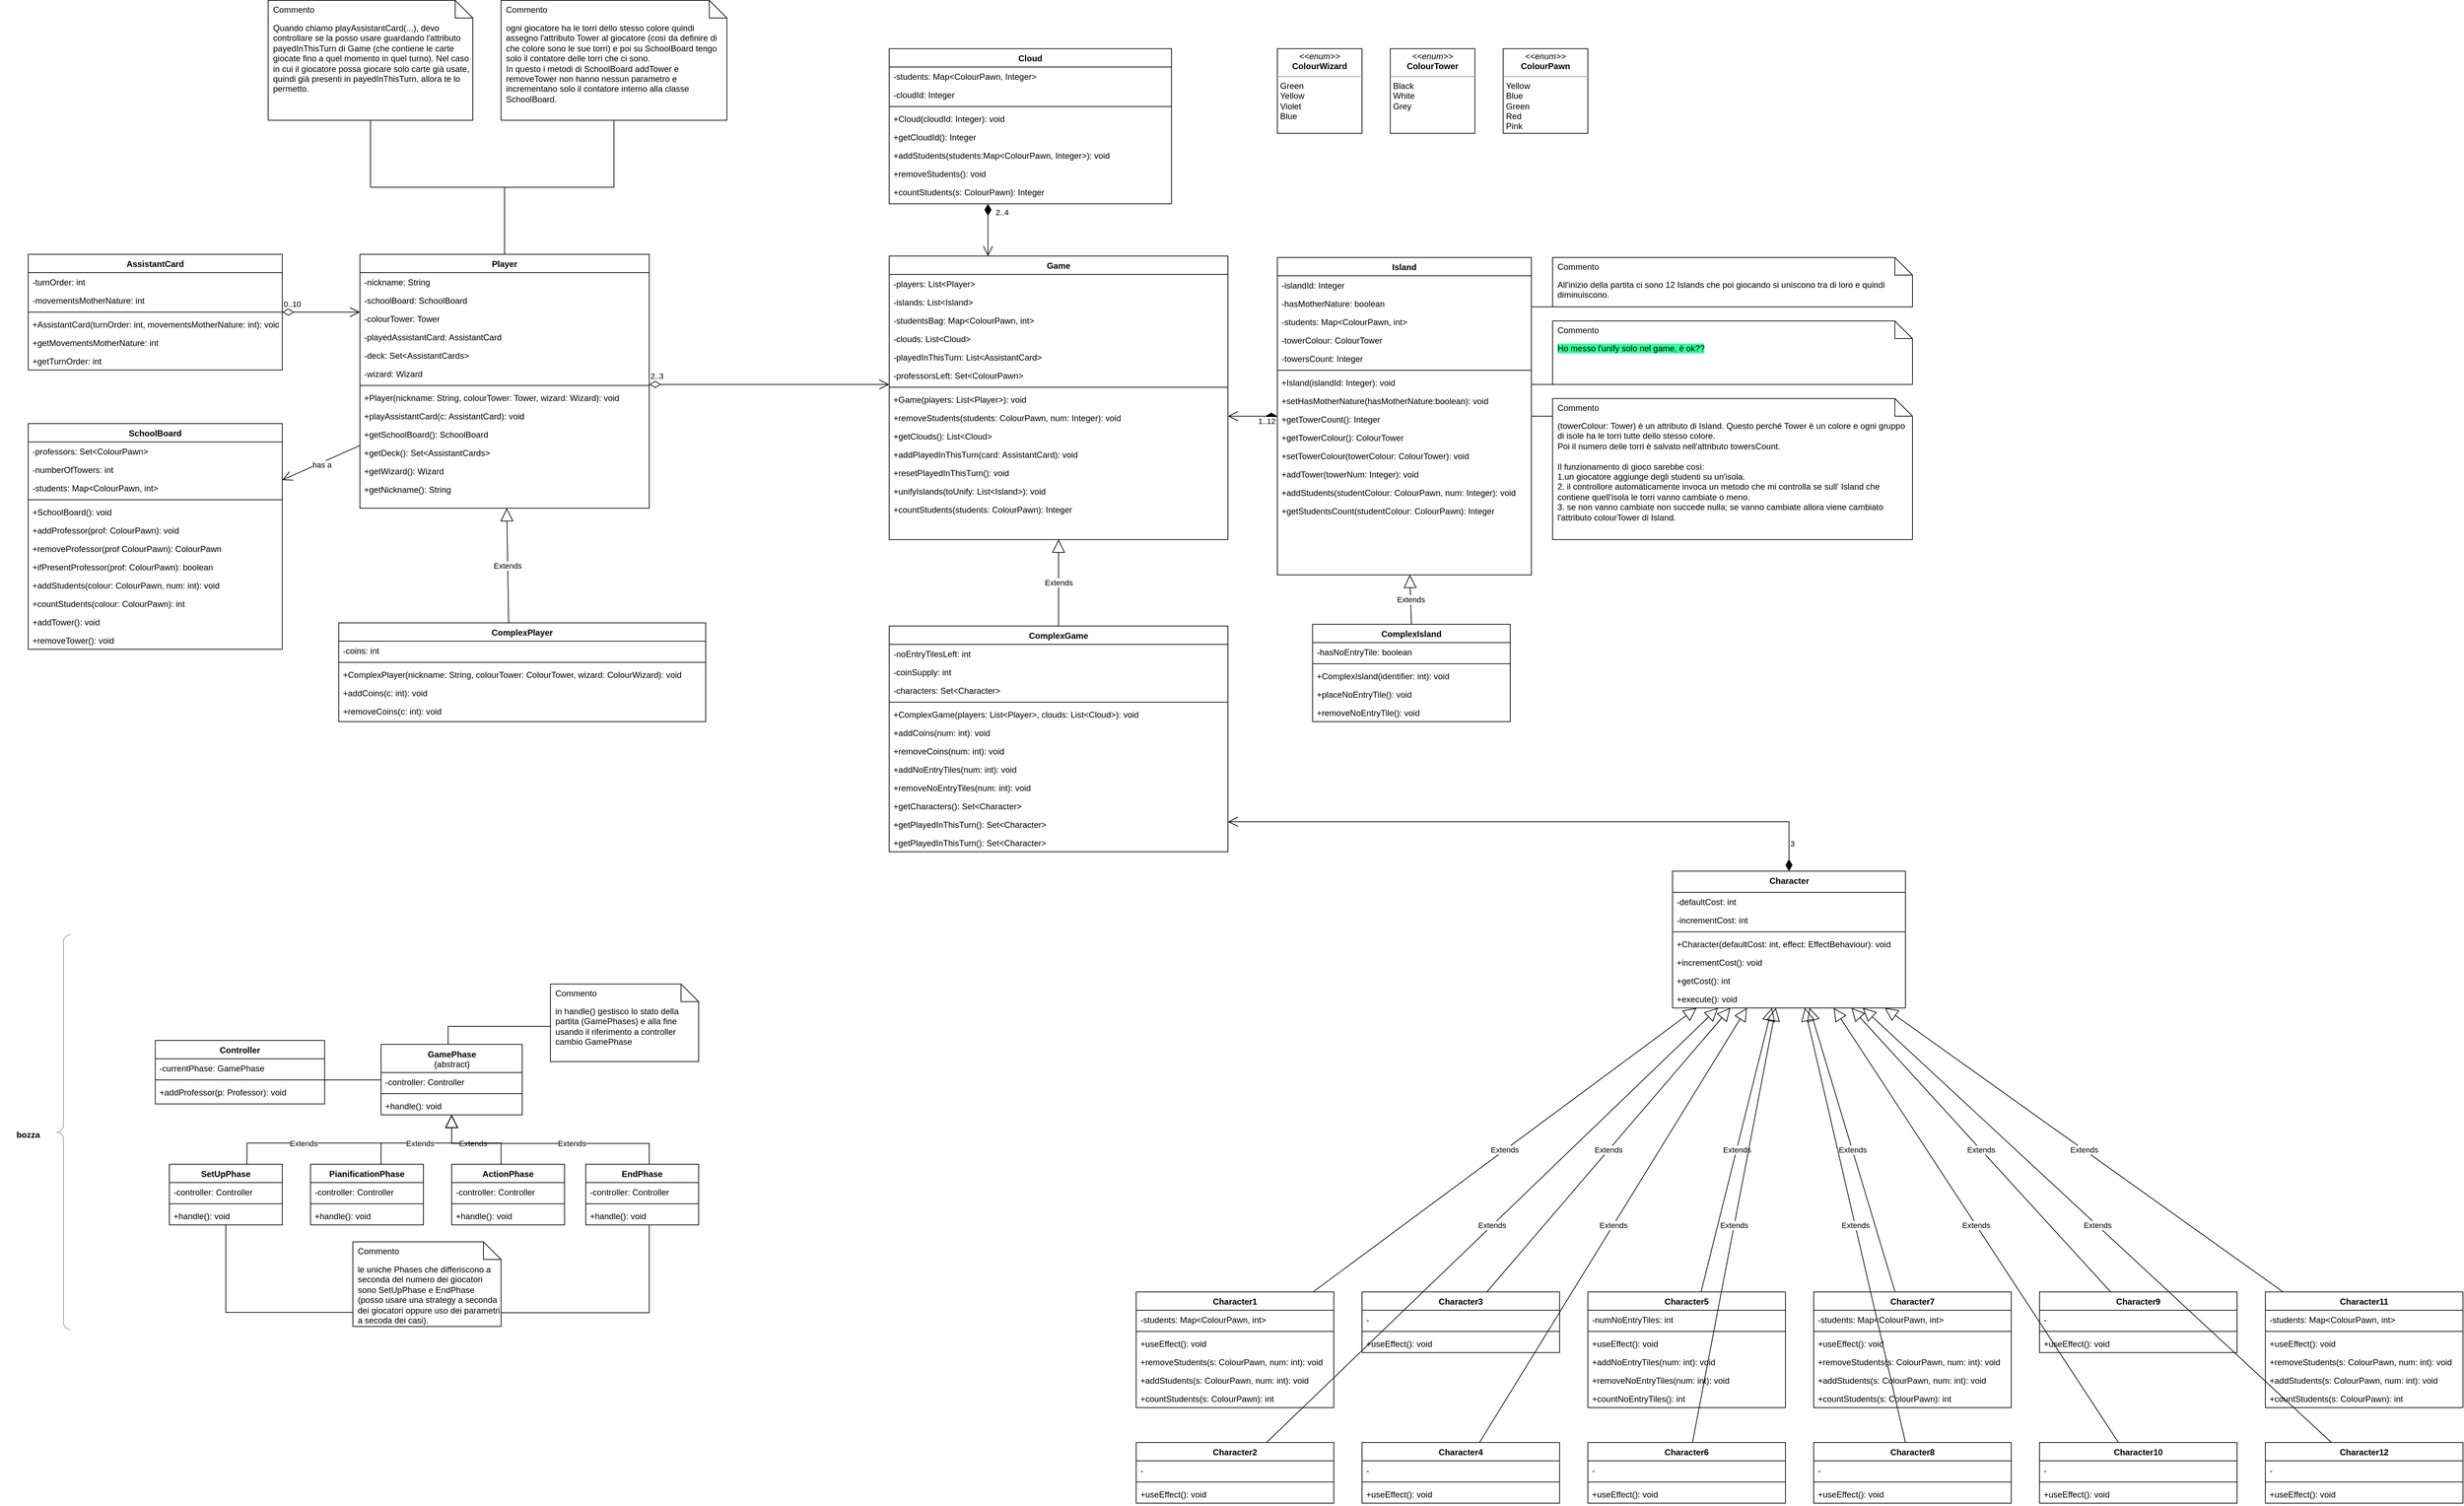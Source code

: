 <mxfile version="16.5.1" type="device"><diagram id="C5RBs43oDa-KdzZeNtuy" name="Page-1"><mxGraphModel dx="1957" dy="883" grid="1" gridSize="10" guides="1" tooltips="1" connect="1" arrows="1" fold="1" page="0" pageScale="1" pageWidth="827" pageHeight="1169" math="0" shadow="0"><root><mxCell id="WIyWlLk6GJQsqaUBKTNV-0"/><mxCell id="WIyWlLk6GJQsqaUBKTNV-1" parent="WIyWlLk6GJQsqaUBKTNV-0"/><mxCell id="zkfFHV4jXpPFQw0GAbJ--0" value="Game" style="swimlane;fontStyle=1;align=center;verticalAlign=top;childLayout=stackLayout;horizontal=1;startSize=26;horizontalStack=0;resizeParent=1;resizeLast=0;collapsible=1;marginBottom=0;rounded=0;shadow=0;strokeWidth=1;" parent="WIyWlLk6GJQsqaUBKTNV-1" vertex="1"><mxGeometry x="680" y="398" width="480" height="402" as="geometry"><mxRectangle x="220" y="120" width="160" height="26" as="alternateBounds"/></mxGeometry></mxCell><mxCell id="dcgeCx3wgL7_ZIvCFGLQ-4" value="-players: List&lt;Player&gt;" style="text;strokeColor=none;fillColor=none;align=left;verticalAlign=top;spacingLeft=4;spacingRight=4;overflow=hidden;rotatable=0;points=[[0,0.5],[1,0.5]];portConstraint=eastwest;" parent="zkfFHV4jXpPFQw0GAbJ--0" vertex="1"><mxGeometry y="26" width="480" height="26" as="geometry"/></mxCell><mxCell id="mtPPSJETdVSFDvogQqGK-10" value="-islands: List&lt;Island&gt;" style="text;strokeColor=none;fillColor=none;align=left;verticalAlign=top;spacingLeft=4;spacingRight=4;overflow=hidden;rotatable=0;points=[[0,0.5],[1,0.5]];portConstraint=eastwest;" parent="zkfFHV4jXpPFQw0GAbJ--0" vertex="1"><mxGeometry y="52" width="480" height="26" as="geometry"/></mxCell><mxCell id="2MW13-WsT9ryBmtVnBs8-36" value="-studentsBag: Map&lt;ColourPawn, int&gt;" style="text;strokeColor=none;fillColor=none;align=left;verticalAlign=top;spacingLeft=4;spacingRight=4;overflow=hidden;rotatable=0;points=[[0,0.5],[1,0.5]];portConstraint=eastwest;" parent="zkfFHV4jXpPFQw0GAbJ--0" vertex="1"><mxGeometry y="78" width="480" height="26" as="geometry"/></mxCell><mxCell id="Ecu-YUkqpoz6K8SE3saD-10" value="-clouds: List&lt;Cloud&gt;" style="text;strokeColor=none;fillColor=none;align=left;verticalAlign=top;spacingLeft=4;spacingRight=4;overflow=hidden;rotatable=0;points=[[0,0.5],[1,0.5]];portConstraint=eastwest;fontStyle=0" parent="zkfFHV4jXpPFQw0GAbJ--0" vertex="1"><mxGeometry y="104" width="480" height="26" as="geometry"/></mxCell><mxCell id="_CF7Nu-lsaGTnCJmIAjQ-2" value="-playedInThisTurn: List&lt;AssistantCard&gt;" style="text;strokeColor=none;fillColor=none;align=left;verticalAlign=top;spacingLeft=4;spacingRight=4;overflow=hidden;rotatable=0;points=[[0,0.5],[1,0.5]];portConstraint=eastwest;" parent="zkfFHV4jXpPFQw0GAbJ--0" vertex="1"><mxGeometry y="130" width="480" height="26" as="geometry"/></mxCell><mxCell id="dcgeCx3wgL7_ZIvCFGLQ-8" value="-professorsLeft: Set&lt;ColourPawn&gt;" style="text;strokeColor=none;fillColor=none;align=left;verticalAlign=top;spacingLeft=4;spacingRight=4;overflow=hidden;rotatable=0;points=[[0,0.5],[1,0.5]];portConstraint=eastwest;labelBackgroundColor=none;" parent="zkfFHV4jXpPFQw0GAbJ--0" vertex="1"><mxGeometry y="156" width="480" height="26" as="geometry"/></mxCell><mxCell id="zkfFHV4jXpPFQw0GAbJ--4" value="" style="line;html=1;strokeWidth=1;align=left;verticalAlign=middle;spacingTop=-1;spacingLeft=3;spacingRight=3;rotatable=0;labelPosition=right;points=[];portConstraint=eastwest;" parent="zkfFHV4jXpPFQw0GAbJ--0" vertex="1"><mxGeometry y="182" width="480" height="8" as="geometry"/></mxCell><mxCell id="eZUwishQl3aaVvwaVFoD-11" value="+Game(players: List&lt;Player&gt;): void" style="text;strokeColor=none;fillColor=none;align=left;verticalAlign=top;spacingLeft=4;spacingRight=4;overflow=hidden;rotatable=0;points=[[0,0.5],[1,0.5]];portConstraint=eastwest;" parent="zkfFHV4jXpPFQw0GAbJ--0" vertex="1"><mxGeometry y="190" width="480" height="26" as="geometry"/></mxCell><mxCell id="2MW13-WsT9ryBmtVnBs8-38" value="+removeStudents(students: ColourPawn, num: Integer): void" style="text;strokeColor=none;fillColor=none;align=left;verticalAlign=top;spacingLeft=4;spacingRight=4;overflow=hidden;rotatable=0;points=[[0,0.5],[1,0.5]];portConstraint=eastwest;" parent="zkfFHV4jXpPFQw0GAbJ--0" vertex="1"><mxGeometry y="216" width="480" height="26" as="geometry"/></mxCell><mxCell id="2MW13-WsT9ryBmtVnBs8-41" value="+getClouds(): List&lt;Cloud&gt;" style="text;strokeColor=none;fillColor=none;align=left;verticalAlign=top;spacingLeft=4;spacingRight=4;overflow=hidden;rotatable=0;points=[[0,0.5],[1,0.5]];portConstraint=eastwest;fontStyle=0" parent="zkfFHV4jXpPFQw0GAbJ--0" vertex="1"><mxGeometry y="242" width="480" height="26" as="geometry"/></mxCell><mxCell id="_CF7Nu-lsaGTnCJmIAjQ-6" value="+addPlayedInThisTurn(card: AssistantCard): void" style="text;strokeColor=none;fillColor=none;align=left;verticalAlign=top;spacingLeft=4;spacingRight=4;overflow=hidden;rotatable=0;points=[[0,0.5],[1,0.5]];portConstraint=eastwest;fontStyle=0;labelBackgroundColor=none;" parent="zkfFHV4jXpPFQw0GAbJ--0" vertex="1"><mxGeometry y="268" width="480" height="26" as="geometry"/></mxCell><mxCell id="_CF7Nu-lsaGTnCJmIAjQ-7" value="+resetPlayedInThisTurn(): void" style="text;strokeColor=none;fillColor=none;align=left;verticalAlign=top;spacingLeft=4;spacingRight=4;overflow=hidden;rotatable=0;points=[[0,0.5],[1,0.5]];portConstraint=eastwest;fontStyle=0;labelBackgroundColor=none;" parent="zkfFHV4jXpPFQw0GAbJ--0" vertex="1"><mxGeometry y="294" width="480" height="26" as="geometry"/></mxCell><mxCell id="dcgeCx3wgL7_ZIvCFGLQ-24" value="+unifyIslands(toUnify: List&lt;Island&gt;): void" style="text;strokeColor=none;fillColor=none;align=left;verticalAlign=top;spacingLeft=4;spacingRight=4;overflow=hidden;rotatable=0;points=[[0,0.5],[1,0.5]];portConstraint=eastwest;" parent="zkfFHV4jXpPFQw0GAbJ--0" vertex="1"><mxGeometry y="320" width="480" height="26" as="geometry"/></mxCell><mxCell id="I04EEFrgEm-9dfndBDhF-2" value="+countStudents(students: ColourPawn): Integer" style="text;strokeColor=none;fillColor=none;align=left;verticalAlign=top;spacingLeft=4;spacingRight=4;overflow=hidden;rotatable=0;points=[[0,0.5],[1,0.5]];portConstraint=eastwest;" parent="zkfFHV4jXpPFQw0GAbJ--0" vertex="1"><mxGeometry y="346" width="480" height="26" as="geometry"/></mxCell><mxCell id="zkfFHV4jXpPFQw0GAbJ--17" value="Island" style="swimlane;fontStyle=1;align=center;verticalAlign=top;childLayout=stackLayout;horizontal=1;startSize=26;horizontalStack=0;resizeParent=1;resizeLast=0;collapsible=1;marginBottom=0;rounded=0;shadow=0;strokeWidth=1;" parent="WIyWlLk6GJQsqaUBKTNV-1" vertex="1"><mxGeometry x="1230" y="400" width="360" height="450" as="geometry"><mxRectangle x="550" y="140" width="160" height="26" as="alternateBounds"/></mxGeometry></mxCell><mxCell id="dcgeCx3wgL7_ZIvCFGLQ-53" value="-islandId: Integer" style="text;strokeColor=none;fillColor=none;align=left;verticalAlign=top;spacingLeft=4;spacingRight=4;overflow=hidden;rotatable=0;points=[[0,0.5],[1,0.5]];portConstraint=eastwest;labelBackgroundColor=none;" parent="zkfFHV4jXpPFQw0GAbJ--17" vertex="1"><mxGeometry y="26" width="360" height="26" as="geometry"/></mxCell><mxCell id="mtPPSJETdVSFDvogQqGK-9" value="-hasMotherNature: boolean" style="text;strokeColor=none;fillColor=none;align=left;verticalAlign=top;spacingLeft=4;spacingRight=4;overflow=hidden;rotatable=0;points=[[0,0.5],[1,0.5]];portConstraint=eastwest;" parent="zkfFHV4jXpPFQw0GAbJ--17" vertex="1"><mxGeometry y="52" width="360" height="26" as="geometry"/></mxCell><mxCell id="_CF7Nu-lsaGTnCJmIAjQ-9" value="-students: Map&lt;ColourPawn, int&gt;" style="text;strokeColor=none;fillColor=none;align=left;verticalAlign=top;spacingLeft=4;spacingRight=4;overflow=hidden;rotatable=0;points=[[0,0.5],[1,0.5]];portConstraint=eastwest;" parent="zkfFHV4jXpPFQw0GAbJ--17" vertex="1"><mxGeometry y="78" width="360" height="26" as="geometry"/></mxCell><mxCell id="oQaSY2Dw8JGFUEHP5CoU-54" value="-towerColour: ColourTower" style="text;strokeColor=none;fillColor=none;align=left;verticalAlign=top;spacingLeft=4;spacingRight=4;overflow=hidden;rotatable=0;points=[[0,0.5],[1,0.5]];portConstraint=eastwest;labelBackgroundColor=none;" parent="zkfFHV4jXpPFQw0GAbJ--17" vertex="1"><mxGeometry y="104" width="360" height="26" as="geometry"/></mxCell><mxCell id="mtPPSJETdVSFDvogQqGK-7" value="-towersCount: Integer" style="text;strokeColor=none;fillColor=none;align=left;verticalAlign=top;spacingLeft=4;spacingRight=4;overflow=hidden;rotatable=0;points=[[0,0.5],[1,0.5]];portConstraint=eastwest;" parent="zkfFHV4jXpPFQw0GAbJ--17" vertex="1"><mxGeometry y="130" width="360" height="26" as="geometry"/></mxCell><mxCell id="zkfFHV4jXpPFQw0GAbJ--23" value="" style="line;html=1;strokeWidth=1;align=left;verticalAlign=middle;spacingTop=-1;spacingLeft=3;spacingRight=3;rotatable=0;labelPosition=right;points=[];portConstraint=eastwest;" parent="zkfFHV4jXpPFQw0GAbJ--17" vertex="1"><mxGeometry y="156" width="360" height="8" as="geometry"/></mxCell><mxCell id="eZUwishQl3aaVvwaVFoD-14" value="+Island(islandId: Integer): void" style="text;strokeColor=none;fillColor=none;align=left;verticalAlign=top;spacingLeft=4;spacingRight=4;overflow=hidden;rotatable=0;points=[[0,0.5],[1,0.5]];portConstraint=eastwest;" parent="zkfFHV4jXpPFQw0GAbJ--17" vertex="1"><mxGeometry y="164" width="360" height="26" as="geometry"/></mxCell><mxCell id="mtPPSJETdVSFDvogQqGK-23" value="+setHasMotherNature(hasMotherNature:boolean): void" style="text;strokeColor=none;fillColor=none;align=left;verticalAlign=top;spacingLeft=4;spacingRight=4;overflow=hidden;rotatable=0;points=[[0,0.5],[1,0.5]];portConstraint=eastwest;" parent="zkfFHV4jXpPFQw0GAbJ--17" vertex="1"><mxGeometry y="190" width="360" height="26" as="geometry"/></mxCell><mxCell id="MrN_v8ADCvtE5lkOoiLn-1" value="+getTowerCount(): Integer" style="text;strokeColor=none;fillColor=none;align=left;verticalAlign=top;spacingLeft=4;spacingRight=4;overflow=hidden;rotatable=0;points=[[0,0.5],[1,0.5]];portConstraint=eastwest;" vertex="1" parent="zkfFHV4jXpPFQw0GAbJ--17"><mxGeometry y="216" width="360" height="26" as="geometry"/></mxCell><mxCell id="j72Bl_VDV2_Wy_oG6Xz1-2" value="+getTowerColour(): ColourTower" style="text;strokeColor=none;fillColor=none;align=left;verticalAlign=top;spacingLeft=4;spacingRight=4;overflow=hidden;rotatable=0;points=[[0,0.5],[1,0.5]];portConstraint=eastwest;" parent="zkfFHV4jXpPFQw0GAbJ--17" vertex="1"><mxGeometry y="242" width="360" height="26" as="geometry"/></mxCell><mxCell id="j72Bl_VDV2_Wy_oG6Xz1-3" value="+setTowerColour(towerColour: ColourTower): void" style="text;strokeColor=none;fillColor=none;align=left;verticalAlign=top;spacingLeft=4;spacingRight=4;overflow=hidden;rotatable=0;points=[[0,0.5],[1,0.5]];portConstraint=eastwest;" parent="zkfFHV4jXpPFQw0GAbJ--17" vertex="1"><mxGeometry y="268" width="360" height="26" as="geometry"/></mxCell><mxCell id="_CF7Nu-lsaGTnCJmIAjQ-8" value="+addTower(towerNum: Integer): void" style="text;strokeColor=none;fillColor=none;align=left;verticalAlign=top;spacingLeft=4;spacingRight=4;overflow=hidden;rotatable=0;points=[[0,0.5],[1,0.5]];portConstraint=eastwest;" parent="zkfFHV4jXpPFQw0GAbJ--17" vertex="1"><mxGeometry y="294" width="360" height="26" as="geometry"/></mxCell><mxCell id="_CF7Nu-lsaGTnCJmIAjQ-10" value="+addStudents(studentColour: ColourPawn, num: Integer): void" style="text;strokeColor=none;fillColor=none;align=left;verticalAlign=top;spacingLeft=4;spacingRight=4;overflow=hidden;rotatable=0;points=[[0,0.5],[1,0.5]];portConstraint=eastwest;" parent="zkfFHV4jXpPFQw0GAbJ--17" vertex="1"><mxGeometry y="320" width="360" height="26" as="geometry"/></mxCell><mxCell id="_CF7Nu-lsaGTnCJmIAjQ-12" value="+getStudentsCount(studentColour: ColourPawn): Integer" style="text;strokeColor=none;fillColor=none;align=left;verticalAlign=top;spacingLeft=4;spacingRight=4;overflow=hidden;rotatable=0;points=[[0,0.5],[1,0.5]];portConstraint=eastwest;" parent="zkfFHV4jXpPFQw0GAbJ--17" vertex="1"><mxGeometry y="346" width="360" height="26" as="geometry"/></mxCell><mxCell id="Ecu-YUkqpoz6K8SE3saD-4" value="&lt;p style=&quot;margin: 0px ; margin-top: 4px ; text-align: center&quot;&gt;&lt;i&gt;&amp;lt;&amp;lt;enum&amp;gt;&amp;gt;&lt;/i&gt;&lt;br&gt;&lt;b&gt;ColourPawn&lt;/b&gt;&lt;/p&gt;&lt;hr size=&quot;1&quot;&gt;&lt;p style=&quot;margin: 0px ; margin-left: 4px&quot;&gt;Yellow&lt;/p&gt;&lt;p style=&quot;margin: 0px ; margin-left: 4px&quot;&gt;Blue&lt;/p&gt;&lt;p style=&quot;margin: 0px ; margin-left: 4px&quot;&gt;Green&lt;/p&gt;&lt;p style=&quot;margin: 0px ; margin-left: 4px&quot;&gt;Red&lt;/p&gt;&lt;p style=&quot;margin: 0px ; margin-left: 4px&quot;&gt;Pink&lt;/p&gt;" style="verticalAlign=top;align=left;overflow=fill;fontSize=12;fontFamily=Helvetica;html=1;" parent="WIyWlLk6GJQsqaUBKTNV-1" vertex="1"><mxGeometry x="1550" y="104" width="120" height="120" as="geometry"/></mxCell><mxCell id="Ecu-YUkqpoz6K8SE3saD-5" value="&lt;p style=&quot;margin: 0px ; margin-top: 4px ; text-align: center&quot;&gt;&lt;i&gt;&amp;lt;&amp;lt;enum&amp;gt;&amp;gt;&lt;/i&gt;&lt;br&gt;&lt;b&gt;ColourTower&lt;/b&gt;&lt;/p&gt;&lt;hr size=&quot;1&quot;&gt;&lt;p style=&quot;margin: 0px ; margin-left: 4px&quot;&gt;Black&lt;/p&gt;&lt;p style=&quot;margin: 0px ; margin-left: 4px&quot;&gt;White&lt;/p&gt;&lt;p style=&quot;margin: 0px ; margin-left: 4px&quot;&gt;Grey&lt;/p&gt;&lt;p style=&quot;margin: 0px ; margin-left: 4px&quot;&gt;&lt;br&gt;&lt;/p&gt;" style="verticalAlign=top;align=left;overflow=fill;fontSize=12;fontFamily=Helvetica;html=1;" parent="WIyWlLk6GJQsqaUBKTNV-1" vertex="1"><mxGeometry x="1390" y="104" width="120" height="120" as="geometry"/></mxCell><mxCell id="Ecu-YUkqpoz6K8SE3saD-11" value="Cloud" style="swimlane;fontStyle=1;align=center;verticalAlign=top;childLayout=stackLayout;horizontal=1;startSize=26;horizontalStack=0;resizeParent=1;resizeLast=0;collapsible=1;marginBottom=0;rounded=0;shadow=0;strokeWidth=1;" parent="WIyWlLk6GJQsqaUBKTNV-1" vertex="1"><mxGeometry x="680" y="104" width="400" height="220" as="geometry"><mxRectangle x="550" y="140" width="160" height="26" as="alternateBounds"/></mxGeometry></mxCell><mxCell id="2MW13-WsT9ryBmtVnBs8-10" value="-students: Map&lt;ColourPawn, Integer&gt;" style="text;strokeColor=none;fillColor=none;align=left;verticalAlign=top;spacingLeft=4;spacingRight=4;overflow=hidden;rotatable=0;points=[[0,0.5],[1,0.5]];portConstraint=eastwest;" parent="Ecu-YUkqpoz6K8SE3saD-11" vertex="1"><mxGeometry y="26" width="400" height="26" as="geometry"/></mxCell><mxCell id="eZUwishQl3aaVvwaVFoD-9" value="-cloudId: Integer" style="text;strokeColor=none;fillColor=none;align=left;verticalAlign=top;spacingLeft=4;spacingRight=4;overflow=hidden;rotatable=0;points=[[0,0.5],[1,0.5]];portConstraint=eastwest;" parent="Ecu-YUkqpoz6K8SE3saD-11" vertex="1"><mxGeometry y="52" width="400" height="26" as="geometry"/></mxCell><mxCell id="Ecu-YUkqpoz6K8SE3saD-14" value="" style="line;html=1;strokeWidth=1;align=left;verticalAlign=middle;spacingTop=-1;spacingLeft=3;spacingRight=3;rotatable=0;labelPosition=right;points=[];portConstraint=eastwest;" parent="Ecu-YUkqpoz6K8SE3saD-11" vertex="1"><mxGeometry y="78" width="400" height="8" as="geometry"/></mxCell><mxCell id="eZUwishQl3aaVvwaVFoD-6" value="+Cloud(cloudId: Integer): void" style="text;strokeColor=none;fillColor=none;align=left;verticalAlign=top;spacingLeft=4;spacingRight=4;overflow=hidden;rotatable=0;points=[[0,0.5],[1,0.5]];portConstraint=eastwest;" parent="Ecu-YUkqpoz6K8SE3saD-11" vertex="1"><mxGeometry y="86" width="400" height="26" as="geometry"/></mxCell><mxCell id="eZUwishQl3aaVvwaVFoD-10" value="+getCloudId(): Integer" style="text;strokeColor=none;fillColor=none;align=left;verticalAlign=top;spacingLeft=4;spacingRight=4;overflow=hidden;rotatable=0;points=[[0,0.5],[1,0.5]];portConstraint=eastwest;" parent="Ecu-YUkqpoz6K8SE3saD-11" vertex="1"><mxGeometry y="112" width="400" height="26" as="geometry"/></mxCell><mxCell id="2MW13-WsT9ryBmtVnBs8-11" value="+addStudents(students:Map&lt;ColourPawn, Integer&gt;): void" style="text;strokeColor=none;fillColor=none;align=left;verticalAlign=top;spacingLeft=4;spacingRight=4;overflow=hidden;rotatable=0;points=[[0,0.5],[1,0.5]];portConstraint=eastwest;" parent="Ecu-YUkqpoz6K8SE3saD-11" vertex="1"><mxGeometry y="138" width="400" height="26" as="geometry"/></mxCell><mxCell id="2MW13-WsT9ryBmtVnBs8-12" value="+removeStudents(): void" style="text;strokeColor=none;fillColor=none;align=left;verticalAlign=top;spacingLeft=4;spacingRight=4;overflow=hidden;rotatable=0;points=[[0,0.5],[1,0.5]];portConstraint=eastwest;" parent="Ecu-YUkqpoz6K8SE3saD-11" vertex="1"><mxGeometry y="164" width="400" height="26" as="geometry"/></mxCell><mxCell id="I04EEFrgEm-9dfndBDhF-0" value="+countStudents(s: ColourPawn): Integer" style="text;strokeColor=none;fillColor=none;align=left;verticalAlign=top;spacingLeft=4;spacingRight=4;overflow=hidden;rotatable=0;points=[[0,0.5],[1,0.5]];portConstraint=eastwest;" parent="Ecu-YUkqpoz6K8SE3saD-11" vertex="1"><mxGeometry y="190" width="400" height="30" as="geometry"/></mxCell><mxCell id="Ecu-YUkqpoz6K8SE3saD-29" value="SchoolBoard" style="swimlane;fontStyle=1;align=center;verticalAlign=top;childLayout=stackLayout;horizontal=1;startSize=26;horizontalStack=0;resizeParent=1;resizeLast=0;collapsible=1;marginBottom=0;rounded=0;shadow=0;strokeWidth=1;" parent="WIyWlLk6GJQsqaUBKTNV-1" vertex="1"><mxGeometry x="-540" y="635.5" width="360" height="320" as="geometry"><mxRectangle x="550" y="140" width="160" height="26" as="alternateBounds"/></mxGeometry></mxCell><mxCell id="Ecu-YUkqpoz6K8SE3saD-30" value="-professors: Set&lt;ColourPawn&gt;" style="text;strokeColor=none;fillColor=none;align=left;verticalAlign=top;spacingLeft=4;spacingRight=4;overflow=hidden;rotatable=0;points=[[0,0.5],[1,0.5]];portConstraint=eastwest;" parent="Ecu-YUkqpoz6K8SE3saD-29" vertex="1"><mxGeometry y="26" width="360" height="26" as="geometry"/></mxCell><mxCell id="f1e64c3YEd_YmeQZ_eW6-1" value="-numberOfTowers: int" style="text;strokeColor=none;fillColor=none;align=left;verticalAlign=top;spacingLeft=4;spacingRight=4;overflow=hidden;rotatable=0;points=[[0,0.5],[1,0.5]];portConstraint=eastwest;labelBackgroundColor=none;" parent="Ecu-YUkqpoz6K8SE3saD-29" vertex="1"><mxGeometry y="52" width="360" height="26" as="geometry"/></mxCell><mxCell id="v5I1Oirz9swHW_YZMElQ-76" value="-students: Map&lt;ColourPawn, int&gt;" style="text;strokeColor=none;fillColor=none;align=left;verticalAlign=top;spacingLeft=4;spacingRight=4;overflow=hidden;rotatable=0;points=[[0,0.5],[1,0.5]];portConstraint=eastwest;" parent="Ecu-YUkqpoz6K8SE3saD-29" vertex="1"><mxGeometry y="78" width="360" height="26" as="geometry"/></mxCell><mxCell id="Ecu-YUkqpoz6K8SE3saD-32" value="" style="line;html=1;strokeWidth=1;align=left;verticalAlign=middle;spacingTop=-1;spacingLeft=3;spacingRight=3;rotatable=0;labelPosition=right;points=[];portConstraint=eastwest;" parent="Ecu-YUkqpoz6K8SE3saD-29" vertex="1"><mxGeometry y="104" width="360" height="8" as="geometry"/></mxCell><mxCell id="eZUwishQl3aaVvwaVFoD-4" value="+SchoolBoard(): void" style="text;strokeColor=none;fillColor=none;align=left;verticalAlign=top;spacingLeft=4;spacingRight=4;overflow=hidden;rotatable=0;points=[[0,0.5],[1,0.5]];portConstraint=eastwest;" parent="Ecu-YUkqpoz6K8SE3saD-29" vertex="1"><mxGeometry y="112" width="360" height="26" as="geometry"/></mxCell><mxCell id="Ecu-YUkqpoz6K8SE3saD-36" value="+addProfessor(prof: ColourPawn): void" style="text;strokeColor=none;fillColor=none;align=left;verticalAlign=top;spacingLeft=4;spacingRight=4;overflow=hidden;rotatable=0;points=[[0,0.5],[1,0.5]];portConstraint=eastwest;" parent="Ecu-YUkqpoz6K8SE3saD-29" vertex="1"><mxGeometry y="138" width="360" height="26" as="geometry"/></mxCell><mxCell id="Ecu-YUkqpoz6K8SE3saD-31" value="+removeProfessor(prof ColourPawn): ColourPawn" style="text;strokeColor=none;fillColor=none;align=left;verticalAlign=top;spacingLeft=4;spacingRight=4;overflow=hidden;rotatable=0;points=[[0,0.5],[1,0.5]];portConstraint=eastwest;" parent="Ecu-YUkqpoz6K8SE3saD-29" vertex="1"><mxGeometry y="164" width="360" height="26" as="geometry"/></mxCell><mxCell id="I04EEFrgEm-9dfndBDhF-10" value="+ifPresentProfessor(prof: ColourPawn): boolean" style="text;strokeColor=none;fillColor=none;align=left;verticalAlign=top;spacingLeft=4;spacingRight=4;overflow=hidden;rotatable=0;points=[[0,0.5],[1,0.5]];portConstraint=eastwest;" parent="Ecu-YUkqpoz6K8SE3saD-29" vertex="1"><mxGeometry y="190" width="360" height="26" as="geometry"/></mxCell><mxCell id="v5I1Oirz9swHW_YZMElQ-77" value="+addStudents(colour: ColourPawn, num: int): void" style="text;strokeColor=none;fillColor=none;align=left;verticalAlign=top;spacingLeft=4;spacingRight=4;overflow=hidden;rotatable=0;points=[[0,0.5],[1,0.5]];portConstraint=eastwest;" parent="Ecu-YUkqpoz6K8SE3saD-29" vertex="1"><mxGeometry y="216" width="360" height="26" as="geometry"/></mxCell><mxCell id="I04EEFrgEm-9dfndBDhF-1" value="+countStudents(colour: ColourPawn): int" style="text;strokeColor=none;fillColor=none;align=left;verticalAlign=top;spacingLeft=4;spacingRight=4;overflow=hidden;rotatable=0;points=[[0,0.5],[1,0.5]];portConstraint=eastwest;" parent="Ecu-YUkqpoz6K8SE3saD-29" vertex="1"><mxGeometry y="242" width="360" height="26" as="geometry"/></mxCell><mxCell id="2MW13-WsT9ryBmtVnBs8-4" value="+addTower(): void" style="text;strokeColor=none;fillColor=none;align=left;verticalAlign=top;spacingLeft=4;spacingRight=4;overflow=hidden;rotatable=0;points=[[0,0.5],[1,0.5]];portConstraint=eastwest;labelBackgroundColor=none;" parent="Ecu-YUkqpoz6K8SE3saD-29" vertex="1"><mxGeometry y="268" width="360" height="26" as="geometry"/></mxCell><mxCell id="2MW13-WsT9ryBmtVnBs8-5" value="+removeTower(): void" style="text;strokeColor=none;fillColor=none;align=left;verticalAlign=top;spacingLeft=4;spacingRight=4;overflow=hidden;rotatable=0;points=[[0,0.5],[1,0.5]];portConstraint=eastwest;labelBackgroundColor=none;" parent="Ecu-YUkqpoz6K8SE3saD-29" vertex="1"><mxGeometry y="294" width="360" height="26" as="geometry"/></mxCell><mxCell id="Ecu-YUkqpoz6K8SE3saD-44" value="AssistantCard" style="swimlane;fontStyle=1;align=center;verticalAlign=top;childLayout=stackLayout;horizontal=1;startSize=26;horizontalStack=0;resizeParent=1;resizeLast=0;collapsible=1;marginBottom=0;rounded=0;shadow=0;strokeWidth=1;labelBackgroundColor=none;" parent="WIyWlLk6GJQsqaUBKTNV-1" vertex="1"><mxGeometry x="-540" y="395.5" width="360" height="164" as="geometry"><mxRectangle x="550" y="140" width="160" height="26" as="alternateBounds"/></mxGeometry></mxCell><mxCell id="Ecu-YUkqpoz6K8SE3saD-45" value="-turnOrder: int" style="text;strokeColor=none;fillColor=none;align=left;verticalAlign=top;spacingLeft=4;spacingRight=4;overflow=hidden;rotatable=0;points=[[0,0.5],[1,0.5]];portConstraint=eastwest;fontStyle=0;labelBackgroundColor=none;" parent="Ecu-YUkqpoz6K8SE3saD-44" vertex="1"><mxGeometry y="26" width="360" height="26" as="geometry"/></mxCell><mxCell id="Ecu-YUkqpoz6K8SE3saD-46" value="-movementsMotherNature: int" style="text;strokeColor=none;fillColor=none;align=left;verticalAlign=top;spacingLeft=4;spacingRight=4;overflow=hidden;rotatable=0;points=[[0,0.5],[1,0.5]];portConstraint=eastwest;fontStyle=0;labelBackgroundColor=none;" parent="Ecu-YUkqpoz6K8SE3saD-44" vertex="1"><mxGeometry y="52" width="360" height="26" as="geometry"/></mxCell><mxCell id="Ecu-YUkqpoz6K8SE3saD-47" value="" style="line;html=1;strokeWidth=1;align=left;verticalAlign=middle;spacingTop=-1;spacingLeft=3;spacingRight=3;rotatable=0;labelPosition=right;points=[];portConstraint=eastwest;" parent="Ecu-YUkqpoz6K8SE3saD-44" vertex="1"><mxGeometry y="78" width="360" height="8" as="geometry"/></mxCell><mxCell id="eZUwishQl3aaVvwaVFoD-5" value="+AssistantCard(turnOrder: int, movementsMotherNature: int): void" style="text;strokeColor=none;fillColor=none;align=left;verticalAlign=top;spacingLeft=4;spacingRight=4;overflow=hidden;rotatable=0;points=[[0,0.5],[1,0.5]];portConstraint=eastwest;fontStyle=0;labelBackgroundColor=none;" parent="Ecu-YUkqpoz6K8SE3saD-44" vertex="1"><mxGeometry y="86" width="360" height="26" as="geometry"/></mxCell><mxCell id="v5I1Oirz9swHW_YZMElQ-124" value="+getMovementsMotherNature: int" style="text;strokeColor=none;fillColor=none;align=left;verticalAlign=top;spacingLeft=4;spacingRight=4;overflow=hidden;rotatable=0;points=[[0,0.5],[1,0.5]];portConstraint=eastwest;labelBackgroundColor=none;" parent="Ecu-YUkqpoz6K8SE3saD-44" vertex="1"><mxGeometry y="112" width="360" height="26" as="geometry"/></mxCell><mxCell id="v5I1Oirz9swHW_YZMElQ-123" value="+getTurnOrder: int" style="text;strokeColor=none;fillColor=none;align=left;verticalAlign=top;spacingLeft=4;spacingRight=4;overflow=hidden;rotatable=0;points=[[0,0.5],[1,0.5]];portConstraint=eastwest;labelBackgroundColor=none;" parent="Ecu-YUkqpoz6K8SE3saD-44" vertex="1"><mxGeometry y="138" width="360" height="26" as="geometry"/></mxCell><mxCell id="dcgeCx3wgL7_ZIvCFGLQ-39" value="&lt;p style=&quot;margin: 0px ; margin-top: 4px ; text-align: center&quot;&gt;&lt;i&gt;&amp;lt;&amp;lt;enum&amp;gt;&amp;gt;&lt;/i&gt;&lt;br&gt;&lt;b&gt;ColourWizard&lt;/b&gt;&lt;/p&gt;&lt;hr size=&quot;1&quot;&gt;&lt;p style=&quot;margin: 0px ; margin-left: 4px&quot;&gt;Green&lt;/p&gt;&lt;p style=&quot;margin: 0px ; margin-left: 4px&quot;&gt;Yellow&lt;/p&gt;&lt;p style=&quot;margin: 0px ; margin-left: 4px&quot;&gt;Violet&lt;/p&gt;&lt;p style=&quot;margin: 0px ; margin-left: 4px&quot;&gt;Blue&lt;/p&gt;" style="verticalAlign=top;align=left;overflow=fill;fontSize=12;fontFamily=Helvetica;html=1;" parent="WIyWlLk6GJQsqaUBKTNV-1" vertex="1"><mxGeometry x="1230" y="104" width="120" height="120" as="geometry"/></mxCell><mxCell id="dcgeCx3wgL7_ZIvCFGLQ-41" value="Controller" style="swimlane;fontStyle=1;align=center;verticalAlign=top;childLayout=stackLayout;horizontal=1;startSize=26;horizontalStack=0;resizeParent=1;resizeLast=0;collapsible=1;marginBottom=0;rounded=0;shadow=0;strokeWidth=1;" parent="WIyWlLk6GJQsqaUBKTNV-1" vertex="1"><mxGeometry x="-360" y="1510" width="240" height="90" as="geometry"><mxRectangle x="550" y="140" width="160" height="26" as="alternateBounds"/></mxGeometry></mxCell><mxCell id="dcgeCx3wgL7_ZIvCFGLQ-42" value="-currentPhase: GamePhase" style="text;strokeColor=none;fillColor=none;align=left;verticalAlign=top;spacingLeft=4;spacingRight=4;overflow=hidden;rotatable=0;points=[[0,0.5],[1,0.5]];portConstraint=eastwest;" parent="dcgeCx3wgL7_ZIvCFGLQ-41" vertex="1"><mxGeometry y="26" width="240" height="26" as="geometry"/></mxCell><mxCell id="dcgeCx3wgL7_ZIvCFGLQ-46" value="" style="line;html=1;strokeWidth=1;align=left;verticalAlign=middle;spacingTop=-1;spacingLeft=3;spacingRight=3;rotatable=0;labelPosition=right;points=[];portConstraint=eastwest;" parent="dcgeCx3wgL7_ZIvCFGLQ-41" vertex="1"><mxGeometry y="52" width="240" height="8" as="geometry"/></mxCell><mxCell id="dcgeCx3wgL7_ZIvCFGLQ-49" value="+addProfessor(p: Professor): void" style="text;strokeColor=none;fillColor=none;align=left;verticalAlign=top;spacingLeft=4;spacingRight=4;overflow=hidden;rotatable=0;points=[[0,0.5],[1,0.5]];portConstraint=eastwest;" parent="dcgeCx3wgL7_ZIvCFGLQ-41" vertex="1"><mxGeometry y="60" width="240" height="26" as="geometry"/></mxCell><mxCell id="v5I1Oirz9swHW_YZMElQ-35" value="Character2" style="swimlane;fontStyle=1;childLayout=stackLayout;horizontal=1;startSize=26;fillColor=none;horizontalStack=0;resizeParent=1;resizeParentMax=0;resizeLast=0;collapsible=1;marginBottom=0;labelBackgroundColor=none;" parent="WIyWlLk6GJQsqaUBKTNV-1" vertex="1"><mxGeometry x="1030" y="2080" width="280" height="86" as="geometry"/></mxCell><mxCell id="v5I1Oirz9swHW_YZMElQ-71" value="-" style="text;strokeColor=none;fillColor=none;align=left;verticalAlign=top;spacingLeft=4;spacingRight=4;overflow=hidden;rotatable=0;points=[[0,0.5],[1,0.5]];portConstraint=eastwest;" parent="v5I1Oirz9swHW_YZMElQ-35" vertex="1"><mxGeometry y="26" width="280" height="26" as="geometry"/></mxCell><mxCell id="v5I1Oirz9swHW_YZMElQ-37" value="" style="line;strokeWidth=1;fillColor=none;align=left;verticalAlign=middle;spacingTop=-1;spacingLeft=3;spacingRight=3;rotatable=0;labelPosition=right;points=[];portConstraint=eastwest;labelBackgroundColor=none;" parent="v5I1Oirz9swHW_YZMElQ-35" vertex="1"><mxGeometry y="52" width="280" height="8" as="geometry"/></mxCell><mxCell id="v5I1Oirz9swHW_YZMElQ-38" value="+useEffect(): void" style="text;strokeColor=none;fillColor=none;align=left;verticalAlign=top;spacingLeft=4;spacingRight=4;overflow=hidden;rotatable=0;points=[[0,0.5],[1,0.5]];portConstraint=eastwest;labelBackgroundColor=none;" parent="v5I1Oirz9swHW_YZMElQ-35" vertex="1"><mxGeometry y="60" width="280" height="26" as="geometry"/></mxCell><mxCell id="v5I1Oirz9swHW_YZMElQ-83" value="in handle() gestisco lo stato della partita (GamePhases) e alla fine usando il riferimento a controller cambio GamePhase" style="shape=note2;boundedLbl=1;whiteSpace=wrap;html=1;size=25;verticalAlign=top;align=left;spacingLeft=5;labelBackgroundColor=none;" parent="WIyWlLk6GJQsqaUBKTNV-1" vertex="1"><mxGeometry x="200" y="1430" width="210" height="110" as="geometry"/></mxCell><mxCell id="v5I1Oirz9swHW_YZMElQ-84" value="Commento" style="resizeWidth=1;part=1;strokeColor=none;fillColor=none;align=left;spacingLeft=5;labelBackgroundColor=none;" parent="v5I1Oirz9swHW_YZMElQ-83" vertex="1"><mxGeometry width="210" height="25" relative="1" as="geometry"/></mxCell><mxCell id="v5I1Oirz9swHW_YZMElQ-86" value="" style="endArrow=none;html=1;endSize=12;startArrow=none;startSize=14;startFill=0;edgeStyle=orthogonalEdgeStyle;align=center;verticalAlign=bottom;endFill=0;rounded=0;" parent="WIyWlLk6GJQsqaUBKTNV-1" source="v5I1Oirz9swHW_YZMElQ-112" target="v5I1Oirz9swHW_YZMElQ-83" edge="1"><mxGeometry y="3" relative="1" as="geometry"><mxPoint x="55" y="1515.5" as="sourcePoint"/><mxPoint x="200" y="1490.5" as="targetPoint"/><Array as="points"><mxPoint x="55" y="1490"/></Array></mxGeometry></mxCell><mxCell id="v5I1Oirz9swHW_YZMElQ-87" value="" style="endArrow=none;html=1;endSize=12;startArrow=none;startSize=14;startFill=0;edgeStyle=orthogonalEdgeStyle;align=center;verticalAlign=bottom;endFill=0;rounded=0;" parent="WIyWlLk6GJQsqaUBKTNV-1" source="dcgeCx3wgL7_ZIvCFGLQ-41" target="v5I1Oirz9swHW_YZMElQ-112" edge="1"><mxGeometry y="3" relative="1" as="geometry"><mxPoint x="-120" y="1560.5" as="sourcePoint"/><mxPoint x="-40" y="1548.537" as="targetPoint"/><Array as="points"><mxPoint x="-100" y="1566"/><mxPoint x="-100" y="1566"/></Array></mxGeometry></mxCell><mxCell id="v5I1Oirz9swHW_YZMElQ-88" value="SetUpPhase" style="swimlane;fontStyle=1;align=center;verticalAlign=top;childLayout=stackLayout;horizontal=1;startSize=26;horizontalStack=0;resizeParent=1;resizeParentMax=0;resizeLast=0;collapsible=1;marginBottom=0;labelBackgroundColor=none;" parent="WIyWlLk6GJQsqaUBKTNV-1" vertex="1"><mxGeometry x="-340" y="1685.5" width="160" height="86" as="geometry"/></mxCell><mxCell id="v5I1Oirz9swHW_YZMElQ-89" value="-controller: Controller" style="text;strokeColor=none;fillColor=none;align=left;verticalAlign=top;spacingLeft=4;spacingRight=4;overflow=hidden;rotatable=0;points=[[0,0.5],[1,0.5]];portConstraint=eastwest;labelBackgroundColor=none;" parent="v5I1Oirz9swHW_YZMElQ-88" vertex="1"><mxGeometry y="26" width="160" height="26" as="geometry"/></mxCell><mxCell id="v5I1Oirz9swHW_YZMElQ-90" value="" style="line;strokeWidth=1;fillColor=none;align=left;verticalAlign=middle;spacingTop=-1;spacingLeft=3;spacingRight=3;rotatable=0;labelPosition=right;points=[];portConstraint=eastwest;labelBackgroundColor=none;" parent="v5I1Oirz9swHW_YZMElQ-88" vertex="1"><mxGeometry y="52" width="160" height="8" as="geometry"/></mxCell><mxCell id="v5I1Oirz9swHW_YZMElQ-91" value="+handle(): void" style="text;strokeColor=none;fillColor=none;align=left;verticalAlign=top;spacingLeft=4;spacingRight=4;overflow=hidden;rotatable=0;points=[[0,0.5],[1,0.5]];portConstraint=eastwest;labelBackgroundColor=none;" parent="v5I1Oirz9swHW_YZMElQ-88" vertex="1"><mxGeometry y="60" width="160" height="26" as="geometry"/></mxCell><mxCell id="v5I1Oirz9swHW_YZMElQ-92" value="PianificationPhase" style="swimlane;fontStyle=1;align=center;verticalAlign=top;childLayout=stackLayout;horizontal=1;startSize=26;horizontalStack=0;resizeParent=1;resizeParentMax=0;resizeLast=0;collapsible=1;marginBottom=0;labelBackgroundColor=none;" parent="WIyWlLk6GJQsqaUBKTNV-1" vertex="1"><mxGeometry x="-140" y="1685.5" width="160" height="86" as="geometry"/></mxCell><mxCell id="v5I1Oirz9swHW_YZMElQ-93" value="-controller: Controller" style="text;strokeColor=none;fillColor=none;align=left;verticalAlign=top;spacingLeft=4;spacingRight=4;overflow=hidden;rotatable=0;points=[[0,0.5],[1,0.5]];portConstraint=eastwest;labelBackgroundColor=none;" parent="v5I1Oirz9swHW_YZMElQ-92" vertex="1"><mxGeometry y="26" width="160" height="26" as="geometry"/></mxCell><mxCell id="v5I1Oirz9swHW_YZMElQ-94" value="" style="line;strokeWidth=1;fillColor=none;align=left;verticalAlign=middle;spacingTop=-1;spacingLeft=3;spacingRight=3;rotatable=0;labelPosition=right;points=[];portConstraint=eastwest;labelBackgroundColor=none;" parent="v5I1Oirz9swHW_YZMElQ-92" vertex="1"><mxGeometry y="52" width="160" height="8" as="geometry"/></mxCell><mxCell id="v5I1Oirz9swHW_YZMElQ-95" value="+handle(): void" style="text;strokeColor=none;fillColor=none;align=left;verticalAlign=top;spacingLeft=4;spacingRight=4;overflow=hidden;rotatable=0;points=[[0,0.5],[1,0.5]];portConstraint=eastwest;labelBackgroundColor=none;" parent="v5I1Oirz9swHW_YZMElQ-92" vertex="1"><mxGeometry y="60" width="160" height="26" as="geometry"/></mxCell><mxCell id="v5I1Oirz9swHW_YZMElQ-96" value="ActionPhase" style="swimlane;fontStyle=1;align=center;verticalAlign=top;childLayout=stackLayout;horizontal=1;startSize=26;horizontalStack=0;resizeParent=1;resizeParentMax=0;resizeLast=0;collapsible=1;marginBottom=0;labelBackgroundColor=none;" parent="WIyWlLk6GJQsqaUBKTNV-1" vertex="1"><mxGeometry x="60" y="1685.5" width="160" height="86" as="geometry"/></mxCell><mxCell id="v5I1Oirz9swHW_YZMElQ-97" value="-controller: Controller" style="text;strokeColor=none;fillColor=none;align=left;verticalAlign=top;spacingLeft=4;spacingRight=4;overflow=hidden;rotatable=0;points=[[0,0.5],[1,0.5]];portConstraint=eastwest;labelBackgroundColor=none;" parent="v5I1Oirz9swHW_YZMElQ-96" vertex="1"><mxGeometry y="26" width="160" height="26" as="geometry"/></mxCell><mxCell id="v5I1Oirz9swHW_YZMElQ-98" value="" style="line;strokeWidth=1;fillColor=none;align=left;verticalAlign=middle;spacingTop=-1;spacingLeft=3;spacingRight=3;rotatable=0;labelPosition=right;points=[];portConstraint=eastwest;labelBackgroundColor=none;" parent="v5I1Oirz9swHW_YZMElQ-96" vertex="1"><mxGeometry y="52" width="160" height="8" as="geometry"/></mxCell><mxCell id="v5I1Oirz9swHW_YZMElQ-99" value="+handle(): void" style="text;strokeColor=none;fillColor=none;align=left;verticalAlign=top;spacingLeft=4;spacingRight=4;overflow=hidden;rotatable=0;points=[[0,0.5],[1,0.5]];portConstraint=eastwest;labelBackgroundColor=none;" parent="v5I1Oirz9swHW_YZMElQ-96" vertex="1"><mxGeometry y="60" width="160" height="26" as="geometry"/></mxCell><mxCell id="v5I1Oirz9swHW_YZMElQ-100" value="EndPhase" style="swimlane;fontStyle=1;align=center;verticalAlign=top;childLayout=stackLayout;horizontal=1;startSize=26;horizontalStack=0;resizeParent=1;resizeParentMax=0;resizeLast=0;collapsible=1;marginBottom=0;labelBackgroundColor=none;" parent="WIyWlLk6GJQsqaUBKTNV-1" vertex="1"><mxGeometry x="250" y="1685.5" width="160" height="86" as="geometry"/></mxCell><mxCell id="v5I1Oirz9swHW_YZMElQ-101" value="-controller: Controller" style="text;strokeColor=none;fillColor=none;align=left;verticalAlign=top;spacingLeft=4;spacingRight=4;overflow=hidden;rotatable=0;points=[[0,0.5],[1,0.5]];portConstraint=eastwest;labelBackgroundColor=none;" parent="v5I1Oirz9swHW_YZMElQ-100" vertex="1"><mxGeometry y="26" width="160" height="26" as="geometry"/></mxCell><mxCell id="v5I1Oirz9swHW_YZMElQ-102" value="" style="line;strokeWidth=1;fillColor=none;align=left;verticalAlign=middle;spacingTop=-1;spacingLeft=3;spacingRight=3;rotatable=0;labelPosition=right;points=[];portConstraint=eastwest;labelBackgroundColor=none;" parent="v5I1Oirz9swHW_YZMElQ-100" vertex="1"><mxGeometry y="52" width="160" height="8" as="geometry"/></mxCell><mxCell id="v5I1Oirz9swHW_YZMElQ-103" value="+handle(): void" style="text;strokeColor=none;fillColor=none;align=left;verticalAlign=top;spacingLeft=4;spacingRight=4;overflow=hidden;rotatable=0;points=[[0,0.5],[1,0.5]];portConstraint=eastwest;labelBackgroundColor=none;" parent="v5I1Oirz9swHW_YZMElQ-100" vertex="1"><mxGeometry y="60" width="160" height="26" as="geometry"/></mxCell><mxCell id="v5I1Oirz9swHW_YZMElQ-112" value="&lt;b&gt;GamePhase&lt;/b&gt;&lt;br&gt;{abstract}" style="swimlane;fontStyle=0;align=center;verticalAlign=top;childLayout=stackLayout;horizontal=1;startSize=40;horizontalStack=0;resizeParent=1;resizeParentMax=0;resizeLast=0;collapsible=0;marginBottom=0;html=1;labelBackgroundColor=none;" parent="WIyWlLk6GJQsqaUBKTNV-1" vertex="1"><mxGeometry x="-40" y="1515.5" width="200" height="100" as="geometry"/></mxCell><mxCell id="v5I1Oirz9swHW_YZMElQ-79" value="-controller: Controller" style="text;strokeColor=none;fillColor=none;align=left;verticalAlign=top;spacingLeft=4;spacingRight=4;overflow=hidden;rotatable=0;points=[[0,0.5],[1,0.5]];portConstraint=eastwest;labelBackgroundColor=none;" parent="v5I1Oirz9swHW_YZMElQ-112" vertex="1"><mxGeometry y="40" width="200" height="26" as="geometry"/></mxCell><mxCell id="v5I1Oirz9swHW_YZMElQ-115" value="" style="line;strokeWidth=1;fillColor=none;align=left;verticalAlign=middle;spacingTop=-1;spacingLeft=3;spacingRight=3;rotatable=0;labelPosition=right;points=[];portConstraint=eastwest;labelBackgroundColor=none;" parent="v5I1Oirz9swHW_YZMElQ-112" vertex="1"><mxGeometry y="66" width="200" height="8" as="geometry"/></mxCell><mxCell id="v5I1Oirz9swHW_YZMElQ-81" value="+handle(): void" style="text;strokeColor=none;fillColor=none;align=left;verticalAlign=top;spacingLeft=4;spacingRight=4;overflow=hidden;rotatable=0;points=[[0,0.5],[1,0.5]];portConstraint=eastwest;labelBackgroundColor=none;" parent="v5I1Oirz9swHW_YZMElQ-112" vertex="1"><mxGeometry y="74" width="200" height="26" as="geometry"/></mxCell><mxCell id="v5I1Oirz9swHW_YZMElQ-119" value="Extends" style="endArrow=block;endSize=16;endFill=0;html=1;rounded=0;edgeStyle=orthogonalEdgeStyle;" parent="WIyWlLk6GJQsqaUBKTNV-1" source="v5I1Oirz9swHW_YZMElQ-88" target="v5I1Oirz9swHW_YZMElQ-112" edge="1"><mxGeometry x="-0.389" width="160" relative="1" as="geometry"><mxPoint x="-230.04" y="1725.5" as="sourcePoint"/><mxPoint x="-410.003" y="1783.5" as="targetPoint"/><Array as="points"><mxPoint x="-230" y="1655.5"/><mxPoint x="60" y="1655.5"/></Array><mxPoint as="offset"/></mxGeometry></mxCell><mxCell id="v5I1Oirz9swHW_YZMElQ-120" value="Extends" style="endArrow=block;endSize=16;endFill=0;html=1;rounded=0;edgeStyle=orthogonalEdgeStyle;" parent="WIyWlLk6GJQsqaUBKTNV-1" source="v5I1Oirz9swHW_YZMElQ-92" target="v5I1Oirz9swHW_YZMElQ-112" edge="1"><mxGeometry width="160" relative="1" as="geometry"><mxPoint x="-69.963" y="1685.5" as="sourcePoint"/><mxPoint x="40.037" y="1625.5" as="targetPoint"/><Array as="points"><mxPoint x="-40" y="1655.5"/><mxPoint x="60" y="1655.5"/></Array></mxGeometry></mxCell><mxCell id="v5I1Oirz9swHW_YZMElQ-121" value="Extends" style="endArrow=block;endSize=16;endFill=0;html=1;rounded=0;edgeStyle=orthogonalEdgeStyle;" parent="WIyWlLk6GJQsqaUBKTNV-1" source="v5I1Oirz9swHW_YZMElQ-96" target="v5I1Oirz9swHW_YZMElQ-112" edge="1"><mxGeometry x="-0.001" width="160" relative="1" as="geometry"><mxPoint x="100.037" y="1685.5" as="sourcePoint"/><mxPoint x="110" y="1635.5" as="targetPoint"/><Array as="points"><mxPoint x="130" y="1655.5"/><mxPoint x="60" y="1655.5"/></Array><mxPoint as="offset"/></mxGeometry></mxCell><mxCell id="v5I1Oirz9swHW_YZMElQ-122" value="Extends" style="endArrow=block;endSize=16;endFill=0;html=1;rounded=0;edgeStyle=orthogonalEdgeStyle;" parent="WIyWlLk6GJQsqaUBKTNV-1" source="v5I1Oirz9swHW_YZMElQ-100" target="v5I1Oirz9swHW_YZMElQ-112" edge="1"><mxGeometry x="-0.2" width="160" relative="1" as="geometry"><mxPoint x="340" y="1685.5" as="sourcePoint"/><mxPoint x="-170.003" y="1615.5" as="targetPoint"/><Array as="points"><mxPoint x="340" y="1656"/><mxPoint x="60" y="1656"/></Array><mxPoint as="offset"/></mxGeometry></mxCell><mxCell id="2MW13-WsT9ryBmtVnBs8-6" value="ogni giocatore ha le torri dello stesso colore quindi assegno l'attributo Tower al giocatore (così da definire di che colore sono le sue torri) e poi su SchoolBoard tengo solo il contatore delle torri che ci sono.&amp;nbsp;&lt;br&gt;In questo i metodi di SchoolBoard addTower e removeTower non hanno nessun parametro e incrementano solo il contatore interno alla classe SchoolBoard." style="shape=note2;boundedLbl=1;whiteSpace=wrap;html=1;size=25;verticalAlign=top;align=left;spacingLeft=5;labelBackgroundColor=none;" parent="WIyWlLk6GJQsqaUBKTNV-1" vertex="1"><mxGeometry x="130" y="35.5" width="320" height="170" as="geometry"/></mxCell><mxCell id="2MW13-WsT9ryBmtVnBs8-7" value="Commento" style="resizeWidth=1;part=1;strokeColor=none;fillColor=none;align=left;spacingLeft=5;labelBackgroundColor=none;" parent="2MW13-WsT9ryBmtVnBs8-6" vertex="1"><mxGeometry width="320" height="25" relative="1" as="geometry"/></mxCell><mxCell id="2MW13-WsT9ryBmtVnBs8-9" value="" style="endArrow=none;html=1;endSize=12;startArrow=none;startSize=14;startFill=0;edgeStyle=orthogonalEdgeStyle;align=center;verticalAlign=bottom;endFill=0;rounded=0;" parent="WIyWlLk6GJQsqaUBKTNV-1" source="KjGnUfTyoX32MY61H2MM-236" target="2MW13-WsT9ryBmtVnBs8-6" edge="1"><mxGeometry y="3" relative="1" as="geometry"><mxPoint x="260.077" y="465.5" as="sourcePoint"/><mxPoint x="550" y="960.5" as="targetPoint"/><Array as="points"/></mxGeometry></mxCell><mxCell id="2MW13-WsT9ryBmtVnBs8-31" value="(towerColour: Tower) è un attributo di Island. Questo perché Tower è un colore e ogni gruppo di isole ha le torri tutte dello stesso colore.&lt;br&gt;Poi il numero delle torri è salvato nell'attributo towersCount.&lt;br&gt;&lt;br&gt;Il funzionamento di gioco sarebbe così:&lt;br&gt;1.un giocatore aggiunge degli studenti su un'isola.&lt;br&gt;2. il controllore automaticamente invoca un metodo che mi controlla se sull' Island che contiene quell'isola le torri vanno cambiate o meno.&lt;br&gt;3. se non vanno cambiate non succede nulla; se vanno cambiate allora viene cambiato l'attributo colourTower di Island." style="shape=note2;boundedLbl=1;whiteSpace=wrap;html=1;size=25;verticalAlign=top;align=left;spacingLeft=5;labelBackgroundColor=none;" parent="WIyWlLk6GJQsqaUBKTNV-1" vertex="1"><mxGeometry x="1620" y="600" width="510" height="200" as="geometry"/></mxCell><mxCell id="2MW13-WsT9ryBmtVnBs8-32" value="Commento" style="resizeWidth=1;part=1;strokeColor=none;fillColor=none;align=left;spacingLeft=5;labelBackgroundColor=none;" parent="2MW13-WsT9ryBmtVnBs8-31" vertex="1"><mxGeometry width="510" height="25" relative="1" as="geometry"/></mxCell><mxCell id="2MW13-WsT9ryBmtVnBs8-33" value="" style="endArrow=none;html=1;endSize=12;startArrow=none;startSize=14;startFill=0;edgeStyle=orthogonalEdgeStyle;align=center;verticalAlign=bottom;endFill=0;rounded=0;" parent="WIyWlLk6GJQsqaUBKTNV-1" source="zkfFHV4jXpPFQw0GAbJ--17" target="_CF7Nu-lsaGTnCJmIAjQ-13" edge="1"><mxGeometry y="3" relative="1" as="geometry"><mxPoint x="1330" y="780.0" as="sourcePoint"/><mxPoint x="1380" y="780.0" as="targetPoint"/><Array as="points"><mxPoint x="1590" y="535"/><mxPoint x="1590" y="535"/></Array></mxGeometry></mxCell><mxCell id="GJsUneGOFYdm9BQ9g4mm-0" value="le uniche Phases che differiscono a seconda del numero dei giocatori sono SetUpPhase e EndPhase (posso usare una strategy a seconda dei giocatori oppure uso dei parametri a secoda dei casi)." style="shape=note2;boundedLbl=1;whiteSpace=wrap;html=1;size=25;verticalAlign=top;align=left;spacingLeft=5;labelBackgroundColor=none;" parent="WIyWlLk6GJQsqaUBKTNV-1" vertex="1"><mxGeometry x="-80" y="1795.5" width="210" height="120" as="geometry"/></mxCell><mxCell id="GJsUneGOFYdm9BQ9g4mm-1" value="Commento" style="resizeWidth=1;part=1;strokeColor=none;fillColor=none;align=left;spacingLeft=5;labelBackgroundColor=none;" parent="GJsUneGOFYdm9BQ9g4mm-0" vertex="1"><mxGeometry width="210" height="25" relative="1" as="geometry"/></mxCell><mxCell id="GJsUneGOFYdm9BQ9g4mm-2" value="" style="endArrow=none;html=1;endSize=12;startArrow=none;startSize=14;startFill=0;edgeStyle=orthogonalEdgeStyle;align=center;verticalAlign=bottom;endFill=0;rounded=0;" parent="WIyWlLk6GJQsqaUBKTNV-1" source="v5I1Oirz9swHW_YZMElQ-88" target="GJsUneGOFYdm9BQ9g4mm-0" edge="1"><mxGeometry y="3" relative="1" as="geometry"><mxPoint x="65" y="1525.5" as="sourcePoint"/><mxPoint x="-80" y="1945.5" as="targetPoint"/><Array as="points"><mxPoint x="-260" y="1895.5"/></Array></mxGeometry></mxCell><mxCell id="GJsUneGOFYdm9BQ9g4mm-4" value="" style="endArrow=none;html=1;endSize=12;startArrow=none;startSize=14;startFill=0;edgeStyle=orthogonalEdgeStyle;align=center;verticalAlign=bottom;endFill=0;rounded=0;" parent="WIyWlLk6GJQsqaUBKTNV-1" source="v5I1Oirz9swHW_YZMElQ-100" target="GJsUneGOFYdm9BQ9g4mm-0" edge="1"><mxGeometry y="3" relative="1" as="geometry"><mxPoint x="340" y="1771.5" as="sourcePoint"/><mxPoint x="-60" y="1975.5" as="targetPoint"/><Array as="points"><mxPoint x="340" y="1896"/></Array></mxGeometry></mxCell><mxCell id="_CF7Nu-lsaGTnCJmIAjQ-0" value="Quando chiamo playAssistantCard(...), devo controllare se la posso usare guardando l'attributo payedInThisTurn di Game (che contiene le carte giocate fino a quel momento in quel turno). Nel caso in cui il giocatore possa giocare solo carte già usate, quindi già presenti in payedInThisTurn, allora te lo permetto." style="shape=note2;boundedLbl=1;whiteSpace=wrap;html=1;size=25;verticalAlign=top;align=left;spacingLeft=5;labelBackgroundColor=none;" parent="WIyWlLk6GJQsqaUBKTNV-1" vertex="1"><mxGeometry x="-200" y="35.5" width="290" height="170" as="geometry"/></mxCell><mxCell id="_CF7Nu-lsaGTnCJmIAjQ-1" value="Commento" style="resizeWidth=1;part=1;strokeColor=none;fillColor=none;align=left;spacingLeft=5;labelBackgroundColor=none;" parent="_CF7Nu-lsaGTnCJmIAjQ-0" vertex="1"><mxGeometry width="290" height="25" relative="1" as="geometry"/></mxCell><mxCell id="_CF7Nu-lsaGTnCJmIAjQ-4" value="" style="endArrow=none;html=1;endSize=12;startArrow=none;startSize=14;startFill=0;edgeStyle=orthogonalEdgeStyle;align=center;verticalAlign=bottom;endFill=0;rounded=0;" parent="WIyWlLk6GJQsqaUBKTNV-1" source="KjGnUfTyoX32MY61H2MM-236" target="_CF7Nu-lsaGTnCJmIAjQ-0" edge="1"><mxGeometry y="3" relative="1" as="geometry"><mxPoint x="-9.923" y="465.5" as="sourcePoint"/><mxPoint x="280" y="186.537" as="targetPoint"/><Array as="points"/></mxGeometry></mxCell><mxCell id="_CF7Nu-lsaGTnCJmIAjQ-13" value="&lt;span style=&quot;background-color: rgb(51 , 255 , 153)&quot;&gt;Ho messo l'unify solo nel game, è ok??&lt;/span&gt;" style="shape=note2;boundedLbl=1;whiteSpace=wrap;html=1;size=25;verticalAlign=top;align=left;spacingLeft=5;labelBackgroundColor=none;" parent="WIyWlLk6GJQsqaUBKTNV-1" vertex="1"><mxGeometry x="1620" y="490" width="510" height="90" as="geometry"/></mxCell><mxCell id="_CF7Nu-lsaGTnCJmIAjQ-14" value="Commento" style="resizeWidth=1;part=1;strokeColor=none;fillColor=none;align=left;spacingLeft=5;labelBackgroundColor=none;" parent="_CF7Nu-lsaGTnCJmIAjQ-13" vertex="1"><mxGeometry width="510" height="25" relative="1" as="geometry"/></mxCell><mxCell id="_CF7Nu-lsaGTnCJmIAjQ-15" value="" style="endArrow=none;html=1;endSize=12;startArrow=none;startSize=14;startFill=0;edgeStyle=orthogonalEdgeStyle;align=center;verticalAlign=bottom;endFill=0;rounded=0;" parent="WIyWlLk6GJQsqaUBKTNV-1" source="zkfFHV4jXpPFQw0GAbJ--17" target="2MW13-WsT9ryBmtVnBs8-31" edge="1"><mxGeometry y="3" relative="1" as="geometry"><mxPoint x="1370" y="790.0" as="sourcePoint"/><mxPoint x="1450" y="790.0" as="targetPoint"/><Array as="points"><mxPoint x="1580" y="700"/><mxPoint x="1580" y="700"/></Array></mxGeometry></mxCell><mxCell id="oQaSY2Dw8JGFUEHP5CoU-0" value="ComplexGame" style="swimlane;fontStyle=1;align=center;verticalAlign=top;childLayout=stackLayout;horizontal=1;startSize=26;horizontalStack=0;resizeParent=1;resizeLast=0;collapsible=1;marginBottom=0;rounded=0;shadow=0;strokeWidth=1;" parent="WIyWlLk6GJQsqaUBKTNV-1" vertex="1"><mxGeometry x="680" y="922.5" width="480" height="320" as="geometry"><mxRectangle x="220" y="120" width="160" height="26" as="alternateBounds"/></mxGeometry></mxCell><mxCell id="oQaSY2Dw8JGFUEHP5CoU-5" value="-noEntryTilesLeft: int" style="text;strokeColor=none;fillColor=none;align=left;verticalAlign=top;spacingLeft=4;spacingRight=4;overflow=hidden;rotatable=0;points=[[0,0.5],[1,0.5]];portConstraint=eastwest;labelBackgroundColor=none;" parent="oQaSY2Dw8JGFUEHP5CoU-0" vertex="1"><mxGeometry y="26" width="480" height="26" as="geometry"/></mxCell><mxCell id="mtPPSJETdVSFDvogQqGK-12" value="-coinSupply: int" style="text;strokeColor=none;fillColor=none;align=left;verticalAlign=top;spacingLeft=4;spacingRight=4;overflow=hidden;rotatable=0;points=[[0,0.5],[1,0.5]];portConstraint=eastwest;" parent="oQaSY2Dw8JGFUEHP5CoU-0" vertex="1"><mxGeometry y="52" width="480" height="26" as="geometry"/></mxCell><mxCell id="oQaSY2Dw8JGFUEHP5CoU-10" value="-characters: Set&lt;Character&gt;" style="text;strokeColor=none;fillColor=none;align=left;verticalAlign=top;spacingLeft=4;spacingRight=4;overflow=hidden;rotatable=0;points=[[0,0.5],[1,0.5]];portConstraint=eastwest;fontStyle=0;labelBackgroundColor=none;" parent="oQaSY2Dw8JGFUEHP5CoU-0" vertex="1"><mxGeometry y="78" width="480" height="26" as="geometry"/></mxCell><mxCell id="oQaSY2Dw8JGFUEHP5CoU-11" value="" style="line;html=1;strokeWidth=1;align=left;verticalAlign=middle;spacingTop=-1;spacingLeft=3;spacingRight=3;rotatable=0;labelPosition=right;points=[];portConstraint=eastwest;" parent="oQaSY2Dw8JGFUEHP5CoU-0" vertex="1"><mxGeometry y="104" width="480" height="8" as="geometry"/></mxCell><mxCell id="oQaSY2Dw8JGFUEHP5CoU-49" value="+ComplexGame(players: List&lt;Player&gt;, clouds: List&lt;Cloud&gt;): void" style="text;strokeColor=none;fillColor=none;align=left;verticalAlign=top;spacingLeft=4;spacingRight=4;overflow=hidden;rotatable=0;points=[[0,0.5],[1,0.5]];portConstraint=eastwest;" parent="oQaSY2Dw8JGFUEHP5CoU-0" vertex="1"><mxGeometry y="112" width="480" height="26" as="geometry"/></mxCell><mxCell id="mtPPSJETdVSFDvogQqGK-15" value="+addCoins(num: int): void" style="text;strokeColor=none;fillColor=none;align=left;verticalAlign=top;spacingLeft=4;spacingRight=4;overflow=hidden;rotatable=0;points=[[0,0.5],[1,0.5]];portConstraint=eastwest;" parent="oQaSY2Dw8JGFUEHP5CoU-0" vertex="1"><mxGeometry y="138" width="480" height="26" as="geometry"/></mxCell><mxCell id="2MW13-WsT9ryBmtVnBs8-35" value="+removeCoins(num: int): void" style="text;strokeColor=none;fillColor=none;align=left;verticalAlign=top;spacingLeft=4;spacingRight=4;overflow=hidden;rotatable=0;points=[[0,0.5],[1,0.5]];portConstraint=eastwest;" parent="oQaSY2Dw8JGFUEHP5CoU-0" vertex="1"><mxGeometry y="164" width="480" height="26" as="geometry"/></mxCell><mxCell id="oQaSY2Dw8JGFUEHP5CoU-17" value="+addNoEntryTiles(num: int): void" style="text;strokeColor=none;fillColor=none;align=left;verticalAlign=top;spacingLeft=4;spacingRight=4;overflow=hidden;rotatable=0;points=[[0,0.5],[1,0.5]];portConstraint=eastwest;labelBackgroundColor=none;" parent="oQaSY2Dw8JGFUEHP5CoU-0" vertex="1"><mxGeometry y="190" width="480" height="26" as="geometry"/></mxCell><mxCell id="oQaSY2Dw8JGFUEHP5CoU-18" value="+removeNoEntryTiles(num: int): void" style="text;strokeColor=none;fillColor=none;align=left;verticalAlign=top;spacingLeft=4;spacingRight=4;overflow=hidden;rotatable=0;points=[[0,0.5],[1,0.5]];portConstraint=eastwest;labelBackgroundColor=none;" parent="oQaSY2Dw8JGFUEHP5CoU-0" vertex="1"><mxGeometry y="216" width="480" height="26" as="geometry"/></mxCell><mxCell id="oQaSY2Dw8JGFUEHP5CoU-20" value="+getCharacters(): Set&lt;Character&gt;" style="text;strokeColor=none;fillColor=none;align=left;verticalAlign=top;spacingLeft=4;spacingRight=4;overflow=hidden;rotatable=0;points=[[0,0.5],[1,0.5]];portConstraint=eastwest;fontStyle=0;labelBackgroundColor=none;" parent="oQaSY2Dw8JGFUEHP5CoU-0" vertex="1"><mxGeometry y="242" width="480" height="26" as="geometry"/></mxCell><mxCell id="oQaSY2Dw8JGFUEHP5CoU-21" value="+getPlayedInThisTurn(): Set&lt;Character&gt;" style="text;strokeColor=none;fillColor=none;align=left;verticalAlign=top;spacingLeft=4;spacingRight=4;overflow=hidden;rotatable=0;points=[[0,0.5],[1,0.5]];portConstraint=eastwest;fontStyle=0;labelBackgroundColor=none;" parent="oQaSY2Dw8JGFUEHP5CoU-0" vertex="1"><mxGeometry y="268" width="480" height="26" as="geometry"/></mxCell><mxCell id="oQaSY2Dw8JGFUEHP5CoU-50" value="+getPlayedInThisTurn(): Set&lt;Character&gt;" style="text;strokeColor=none;fillColor=none;align=left;verticalAlign=top;spacingLeft=4;spacingRight=4;overflow=hidden;rotatable=0;points=[[0,0.5],[1,0.5]];portConstraint=eastwest;fontStyle=0;labelBackgroundColor=none;" parent="oQaSY2Dw8JGFUEHP5CoU-0" vertex="1"><mxGeometry y="294" width="480" height="26" as="geometry"/></mxCell><mxCell id="oQaSY2Dw8JGFUEHP5CoU-27" value="Extends" style="endArrow=block;endSize=16;endFill=0;html=1;rounded=0;" parent="WIyWlLk6GJQsqaUBKTNV-1" source="oQaSY2Dw8JGFUEHP5CoU-0" target="zkfFHV4jXpPFQw0GAbJ--0" edge="1"><mxGeometry width="160" relative="1" as="geometry"><mxPoint x="900" y="1420" as="sourcePoint"/><mxPoint x="1060" y="1420" as="targetPoint"/></mxGeometry></mxCell><mxCell id="oQaSY2Dw8JGFUEHP5CoU-28" value="ComplexIsland" style="swimlane;fontStyle=1;align=center;verticalAlign=top;childLayout=stackLayout;horizontal=1;startSize=26;horizontalStack=0;resizeParent=1;resizeLast=0;collapsible=1;marginBottom=0;rounded=0;shadow=0;strokeWidth=1;" parent="WIyWlLk6GJQsqaUBKTNV-1" vertex="1"><mxGeometry x="1280" y="920" width="280" height="138" as="geometry"><mxRectangle x="550" y="140" width="160" height="26" as="alternateBounds"/></mxGeometry></mxCell><mxCell id="oQaSY2Dw8JGFUEHP5CoU-31" value="-hasNoEntryTile: boolean" style="text;strokeColor=none;fillColor=none;align=left;verticalAlign=top;spacingLeft=4;spacingRight=4;overflow=hidden;rotatable=0;points=[[0,0.5],[1,0.5]];portConstraint=eastwest;" parent="oQaSY2Dw8JGFUEHP5CoU-28" vertex="1"><mxGeometry y="26" width="280" height="26" as="geometry"/></mxCell><mxCell id="oQaSY2Dw8JGFUEHP5CoU-35" value="" style="line;html=1;strokeWidth=1;align=left;verticalAlign=middle;spacingTop=-1;spacingLeft=3;spacingRight=3;rotatable=0;labelPosition=right;points=[];portConstraint=eastwest;" parent="oQaSY2Dw8JGFUEHP5CoU-28" vertex="1"><mxGeometry y="52" width="280" height="8" as="geometry"/></mxCell><mxCell id="KjGnUfTyoX32MY61H2MM-9" value="+ComplexIsland(identifier: int): void" style="text;strokeColor=none;fillColor=none;align=left;verticalAlign=top;spacingLeft=4;spacingRight=4;overflow=hidden;rotatable=0;points=[[0,0.5],[1,0.5]];portConstraint=eastwest;" parent="oQaSY2Dw8JGFUEHP5CoU-28" vertex="1"><mxGeometry y="60" width="280" height="26" as="geometry"/></mxCell><mxCell id="oQaSY2Dw8JGFUEHP5CoU-40" value="+placeNoEntryTile(): void" style="text;strokeColor=none;fillColor=none;align=left;verticalAlign=top;spacingLeft=4;spacingRight=4;overflow=hidden;rotatable=0;points=[[0,0.5],[1,0.5]];portConstraint=eastwest;" parent="oQaSY2Dw8JGFUEHP5CoU-28" vertex="1"><mxGeometry y="86" width="280" height="26" as="geometry"/></mxCell><mxCell id="oQaSY2Dw8JGFUEHP5CoU-41" value="+removeNoEntryTile(): void" style="text;strokeColor=none;fillColor=none;align=left;verticalAlign=top;spacingLeft=4;spacingRight=4;overflow=hidden;rotatable=0;points=[[0,0.5],[1,0.5]];portConstraint=eastwest;" parent="oQaSY2Dw8JGFUEHP5CoU-28" vertex="1"><mxGeometry y="112" width="280" height="26" as="geometry"/></mxCell><mxCell id="oQaSY2Dw8JGFUEHP5CoU-48" value="Extends" style="endArrow=block;endSize=16;endFill=0;html=1;rounded=0;exitX=0.5;exitY=0;exitDx=0;exitDy=0;" parent="WIyWlLk6GJQsqaUBKTNV-1" source="oQaSY2Dw8JGFUEHP5CoU-28" target="zkfFHV4jXpPFQw0GAbJ--17" edge="1"><mxGeometry width="160" relative="1" as="geometry"><mxPoint x="1410" y="1002" as="sourcePoint"/><mxPoint x="1410" y="902" as="targetPoint"/></mxGeometry></mxCell><mxCell id="oQaSY2Dw8JGFUEHP5CoU-86" value="ComplexPlayer" style="swimlane;fontStyle=1;align=center;verticalAlign=top;childLayout=stackLayout;horizontal=1;startSize=26;horizontalStack=0;resizeParent=1;resizeLast=0;collapsible=1;marginBottom=0;rounded=0;shadow=0;strokeWidth=1;" parent="WIyWlLk6GJQsqaUBKTNV-1" vertex="1"><mxGeometry x="-100" y="918" width="520" height="140" as="geometry"><mxRectangle x="550" y="140" width="160" height="26" as="alternateBounds"/></mxGeometry></mxCell><mxCell id="oQaSY2Dw8JGFUEHP5CoU-89" value="-coins: int" style="text;strokeColor=none;fillColor=none;align=left;verticalAlign=top;spacingLeft=4;spacingRight=4;overflow=hidden;rotatable=0;points=[[0,0.5],[1,0.5]];portConstraint=eastwest;" parent="oQaSY2Dw8JGFUEHP5CoU-86" vertex="1"><mxGeometry y="26" width="520" height="26" as="geometry"/></mxCell><mxCell id="oQaSY2Dw8JGFUEHP5CoU-94" value="" style="line;html=1;strokeWidth=1;align=left;verticalAlign=middle;spacingTop=-1;spacingLeft=3;spacingRight=3;rotatable=0;labelPosition=right;points=[];portConstraint=eastwest;" parent="oQaSY2Dw8JGFUEHP5CoU-86" vertex="1"><mxGeometry y="52" width="520" height="8" as="geometry"/></mxCell><mxCell id="oQaSY2Dw8JGFUEHP5CoU-102" value="+ComplexPlayer(nickname: String, colourTower: ColourTower, wizard: ColourWizard): void" style="text;strokeColor=none;fillColor=none;align=left;verticalAlign=top;spacingLeft=4;spacingRight=4;overflow=hidden;rotatable=0;points=[[0,0.5],[1,0.5]];portConstraint=eastwest;" parent="oQaSY2Dw8JGFUEHP5CoU-86" vertex="1"><mxGeometry y="60" width="520" height="26" as="geometry"/></mxCell><mxCell id="oQaSY2Dw8JGFUEHP5CoU-96" value="+addCoins(c: int): void" style="text;strokeColor=none;fillColor=none;align=left;verticalAlign=top;spacingLeft=4;spacingRight=4;overflow=hidden;rotatable=0;points=[[0,0.5],[1,0.5]];portConstraint=eastwest;" parent="oQaSY2Dw8JGFUEHP5CoU-86" vertex="1"><mxGeometry y="86" width="520" height="26" as="geometry"/></mxCell><mxCell id="oQaSY2Dw8JGFUEHP5CoU-97" value="+removeCoins(c: int): void" style="text;strokeColor=none;fillColor=none;align=left;verticalAlign=top;spacingLeft=4;spacingRight=4;overflow=hidden;rotatable=0;points=[[0,0.5],[1,0.5]];portConstraint=eastwest;" parent="oQaSY2Dw8JGFUEHP5CoU-86" vertex="1"><mxGeometry y="112" width="520" height="26" as="geometry"/></mxCell><mxCell id="oQaSY2Dw8JGFUEHP5CoU-103" value="Extends" style="endArrow=block;endSize=16;endFill=0;html=1;rounded=0;exitX=0.463;exitY=0;exitDx=0;exitDy=0;exitPerimeter=0;" parent="WIyWlLk6GJQsqaUBKTNV-1" source="oQaSY2Dw8JGFUEHP5CoU-86" target="KjGnUfTyoX32MY61H2MM-236" edge="1"><mxGeometry width="160" relative="1" as="geometry"><mxPoint x="190" y="1035.5" as="sourcePoint"/><mxPoint x="180.44" y="795.5" as="targetPoint"/></mxGeometry></mxCell><mxCell id="KjGnUfTyoX32MY61H2MM-6" value="All'inizio della partita ci sono 12 Islands che poi giocando si uniscono tra di loro e quindi diminuiscono." style="shape=note2;boundedLbl=1;whiteSpace=wrap;html=1;size=25;verticalAlign=top;align=left;spacingLeft=5;labelBackgroundColor=none;" parent="WIyWlLk6GJQsqaUBKTNV-1" vertex="1"><mxGeometry x="1620" y="400" width="510" height="70" as="geometry"/></mxCell><mxCell id="KjGnUfTyoX32MY61H2MM-7" value="Commento" style="resizeWidth=1;part=1;strokeColor=none;fillColor=none;align=left;spacingLeft=5;labelBackgroundColor=none;" parent="KjGnUfTyoX32MY61H2MM-6" vertex="1"><mxGeometry width="510" height="25" relative="1" as="geometry"/></mxCell><mxCell id="KjGnUfTyoX32MY61H2MM-8" value="" style="endArrow=none;html=1;endSize=12;startArrow=none;startSize=14;startFill=0;edgeStyle=orthogonalEdgeStyle;align=center;verticalAlign=bottom;endFill=0;rounded=0;" parent="WIyWlLk6GJQsqaUBKTNV-1" source="zkfFHV4jXpPFQw0GAbJ--17" target="KjGnUfTyoX32MY61H2MM-6" edge="1"><mxGeometry y="3" relative="1" as="geometry"><mxPoint x="1570" y="625.091" as="sourcePoint"/><mxPoint x="1630" y="625.091" as="targetPoint"/><Array as="points"><mxPoint x="1580" y="435"/><mxPoint x="1580" y="435"/></Array></mxGeometry></mxCell><mxCell id="KjGnUfTyoX32MY61H2MM-10" value="&lt;b&gt;Character&lt;/b&gt;" style="swimlane;fontStyle=0;align=center;verticalAlign=top;childLayout=stackLayout;horizontal=1;startSize=30;horizontalStack=0;resizeParent=1;resizeParentMax=0;resizeLast=0;collapsible=0;marginBottom=0;html=1;labelBackgroundColor=none;" parent="WIyWlLk6GJQsqaUBKTNV-1" vertex="1"><mxGeometry x="1790" y="1270" width="330" height="194" as="geometry"/></mxCell><mxCell id="KjGnUfTyoX32MY61H2MM-11" value="-defaultCost: int" style="text;strokeColor=none;fillColor=none;align=left;verticalAlign=top;spacingLeft=4;spacingRight=4;overflow=hidden;rotatable=0;points=[[0,0.5],[1,0.5]];portConstraint=eastwest;fontStyle=0;labelBackgroundColor=none;" parent="KjGnUfTyoX32MY61H2MM-10" vertex="1"><mxGeometry y="30" width="330" height="26" as="geometry"/></mxCell><mxCell id="KjGnUfTyoX32MY61H2MM-12" value="-incrementCost: int" style="text;strokeColor=none;fillColor=none;align=left;verticalAlign=top;spacingLeft=4;spacingRight=4;overflow=hidden;rotatable=0;points=[[0,0.5],[1,0.5]];portConstraint=eastwest;" parent="KjGnUfTyoX32MY61H2MM-10" vertex="1"><mxGeometry y="56" width="330" height="26" as="geometry"/></mxCell><mxCell id="KjGnUfTyoX32MY61H2MM-13" value="" style="line;strokeWidth=1;fillColor=none;align=left;verticalAlign=middle;spacingTop=-1;spacingLeft=3;spacingRight=3;rotatable=0;labelPosition=right;points=[];portConstraint=eastwest;labelBackgroundColor=none;" parent="KjGnUfTyoX32MY61H2MM-10" vertex="1"><mxGeometry y="82" width="330" height="8" as="geometry"/></mxCell><mxCell id="KjGnUfTyoX32MY61H2MM-14" value="+Character(defaultCost: int, effect: EffectBehaviour): void" style="text;strokeColor=none;fillColor=none;align=left;verticalAlign=top;spacingLeft=4;spacingRight=4;overflow=hidden;rotatable=0;points=[[0,0.5],[1,0.5]];portConstraint=eastwest;" parent="KjGnUfTyoX32MY61H2MM-10" vertex="1"><mxGeometry y="90" width="330" height="26" as="geometry"/></mxCell><mxCell id="KjGnUfTyoX32MY61H2MM-15" value="+incrementCost(): void" style="text;strokeColor=none;fillColor=none;align=left;verticalAlign=top;spacingLeft=4;spacingRight=4;overflow=hidden;rotatable=0;points=[[0,0.5],[1,0.5]];portConstraint=eastwest;" parent="KjGnUfTyoX32MY61H2MM-10" vertex="1"><mxGeometry y="116" width="330" height="26" as="geometry"/></mxCell><mxCell id="KjGnUfTyoX32MY61H2MM-16" value="+getCost(): int" style="text;strokeColor=none;fillColor=none;align=left;verticalAlign=top;spacingLeft=4;spacingRight=4;overflow=hidden;rotatable=0;points=[[0,0.5],[1,0.5]];portConstraint=eastwest;" parent="KjGnUfTyoX32MY61H2MM-10" vertex="1"><mxGeometry y="142" width="330" height="26" as="geometry"/></mxCell><mxCell id="KjGnUfTyoX32MY61H2MM-22" value="+execute(): void" style="text;strokeColor=none;fillColor=none;align=left;verticalAlign=top;spacingLeft=4;spacingRight=4;overflow=hidden;rotatable=0;points=[[0,0.5],[1,0.5]];portConstraint=eastwest;" parent="KjGnUfTyoX32MY61H2MM-10" vertex="1"><mxGeometry y="168" width="330" height="26" as="geometry"/></mxCell><mxCell id="KjGnUfTyoX32MY61H2MM-52" value="Character1" style="swimlane;fontStyle=1;childLayout=stackLayout;horizontal=1;startSize=26;fillColor=none;horizontalStack=0;resizeParent=1;resizeParentMax=0;resizeLast=0;collapsible=1;marginBottom=0;labelBackgroundColor=none;" parent="WIyWlLk6GJQsqaUBKTNV-1" vertex="1"><mxGeometry x="1030" y="1866.5" width="280" height="164" as="geometry"/></mxCell><mxCell id="VanpiIRtMPgtg8PpqzV--17" value="-students: Map&lt;ColourPawn, int&gt;" style="text;strokeColor=none;fillColor=none;align=left;verticalAlign=top;spacingLeft=4;spacingRight=4;overflow=hidden;rotatable=0;points=[[0,0.5],[1,0.5]];portConstraint=eastwest;" parent="KjGnUfTyoX32MY61H2MM-52" vertex="1"><mxGeometry y="26" width="280" height="26" as="geometry"/></mxCell><mxCell id="KjGnUfTyoX32MY61H2MM-54" value="" style="line;strokeWidth=1;fillColor=none;align=left;verticalAlign=middle;spacingTop=-1;spacingLeft=3;spacingRight=3;rotatable=0;labelPosition=right;points=[];portConstraint=eastwest;labelBackgroundColor=none;" parent="KjGnUfTyoX32MY61H2MM-52" vertex="1"><mxGeometry y="52" width="280" height="8" as="geometry"/></mxCell><mxCell id="KjGnUfTyoX32MY61H2MM-55" value="+useEffect(): void" style="text;strokeColor=none;fillColor=none;align=left;verticalAlign=top;spacingLeft=4;spacingRight=4;overflow=hidden;rotatable=0;points=[[0,0.5],[1,0.5]];portConstraint=eastwest;labelBackgroundColor=none;" parent="KjGnUfTyoX32MY61H2MM-52" vertex="1"><mxGeometry y="60" width="280" height="26" as="geometry"/></mxCell><mxCell id="VanpiIRtMPgtg8PpqzV--20" value="+removeStudents(s: ColourPawn, num: int): void" style="text;strokeColor=none;fillColor=none;align=left;verticalAlign=top;spacingLeft=4;spacingRight=4;overflow=hidden;rotatable=0;points=[[0,0.5],[1,0.5]];portConstraint=eastwest;" parent="KjGnUfTyoX32MY61H2MM-52" vertex="1"><mxGeometry y="86" width="280" height="26" as="geometry"/></mxCell><mxCell id="VanpiIRtMPgtg8PpqzV--18" value="+addStudents(s: ColourPawn, num: int): void" style="text;strokeColor=none;fillColor=none;align=left;verticalAlign=top;spacingLeft=4;spacingRight=4;overflow=hidden;rotatable=0;points=[[0,0.5],[1,0.5]];portConstraint=eastwest;" parent="KjGnUfTyoX32MY61H2MM-52" vertex="1"><mxGeometry y="112" width="280" height="26" as="geometry"/></mxCell><mxCell id="VanpiIRtMPgtg8PpqzV--21" value="+countStudents(s: ColourPawn): int" style="text;strokeColor=none;fillColor=none;align=left;verticalAlign=top;spacingLeft=4;spacingRight=4;overflow=hidden;rotatable=0;points=[[0,0.5],[1,0.5]];portConstraint=eastwest;" parent="KjGnUfTyoX32MY61H2MM-52" vertex="1"><mxGeometry y="138" width="280" height="26" as="geometry"/></mxCell><mxCell id="KjGnUfTyoX32MY61H2MM-68" value="Character4" style="swimlane;fontStyle=1;childLayout=stackLayout;horizontal=1;startSize=26;fillColor=none;horizontalStack=0;resizeParent=1;resizeParentMax=0;resizeLast=0;collapsible=1;marginBottom=0;labelBackgroundColor=none;" parent="WIyWlLk6GJQsqaUBKTNV-1" vertex="1"><mxGeometry x="1350" y="2080" width="280" height="86" as="geometry"/></mxCell><mxCell id="KjGnUfTyoX32MY61H2MM-69" value="-" style="text;strokeColor=none;fillColor=none;align=left;verticalAlign=top;spacingLeft=4;spacingRight=4;overflow=hidden;rotatable=0;points=[[0,0.5],[1,0.5]];portConstraint=eastwest;" parent="KjGnUfTyoX32MY61H2MM-68" vertex="1"><mxGeometry y="26" width="280" height="26" as="geometry"/></mxCell><mxCell id="KjGnUfTyoX32MY61H2MM-70" value="" style="line;strokeWidth=1;fillColor=none;align=left;verticalAlign=middle;spacingTop=-1;spacingLeft=3;spacingRight=3;rotatable=0;labelPosition=right;points=[];portConstraint=eastwest;labelBackgroundColor=none;" parent="KjGnUfTyoX32MY61H2MM-68" vertex="1"><mxGeometry y="52" width="280" height="8" as="geometry"/></mxCell><mxCell id="KjGnUfTyoX32MY61H2MM-71" value="+useEffect(): void" style="text;strokeColor=none;fillColor=none;align=left;verticalAlign=top;spacingLeft=4;spacingRight=4;overflow=hidden;rotatable=0;points=[[0,0.5],[1,0.5]];portConstraint=eastwest;labelBackgroundColor=none;" parent="KjGnUfTyoX32MY61H2MM-68" vertex="1"><mxGeometry y="60" width="280" height="26" as="geometry"/></mxCell><mxCell id="KjGnUfTyoX32MY61H2MM-72" value="Character3" style="swimlane;fontStyle=1;childLayout=stackLayout;horizontal=1;startSize=26;fillColor=none;horizontalStack=0;resizeParent=1;resizeParentMax=0;resizeLast=0;collapsible=1;marginBottom=0;labelBackgroundColor=none;" parent="WIyWlLk6GJQsqaUBKTNV-1" vertex="1"><mxGeometry x="1350" y="1866.5" width="280" height="86" as="geometry"/></mxCell><mxCell id="KjGnUfTyoX32MY61H2MM-73" value="-" style="text;strokeColor=none;fillColor=none;align=left;verticalAlign=top;spacingLeft=4;spacingRight=4;overflow=hidden;rotatable=0;points=[[0,0.5],[1,0.5]];portConstraint=eastwest;" parent="KjGnUfTyoX32MY61H2MM-72" vertex="1"><mxGeometry y="26" width="280" height="26" as="geometry"/></mxCell><mxCell id="KjGnUfTyoX32MY61H2MM-74" value="" style="line;strokeWidth=1;fillColor=none;align=left;verticalAlign=middle;spacingTop=-1;spacingLeft=3;spacingRight=3;rotatable=0;labelPosition=right;points=[];portConstraint=eastwest;labelBackgroundColor=none;" parent="KjGnUfTyoX32MY61H2MM-72" vertex="1"><mxGeometry y="52" width="280" height="8" as="geometry"/></mxCell><mxCell id="KjGnUfTyoX32MY61H2MM-75" value="+useEffect(): void" style="text;strokeColor=none;fillColor=none;align=left;verticalAlign=top;spacingLeft=4;spacingRight=4;overflow=hidden;rotatable=0;points=[[0,0.5],[1,0.5]];portConstraint=eastwest;labelBackgroundColor=none;" parent="KjGnUfTyoX32MY61H2MM-72" vertex="1"><mxGeometry y="60" width="280" height="26" as="geometry"/></mxCell><mxCell id="KjGnUfTyoX32MY61H2MM-76" value="Character6" style="swimlane;fontStyle=1;childLayout=stackLayout;horizontal=1;startSize=26;fillColor=none;horizontalStack=0;resizeParent=1;resizeParentMax=0;resizeLast=0;collapsible=1;marginBottom=0;labelBackgroundColor=none;" parent="WIyWlLk6GJQsqaUBKTNV-1" vertex="1"><mxGeometry x="1670" y="2080" width="280" height="86" as="geometry"/></mxCell><mxCell id="KjGnUfTyoX32MY61H2MM-77" value="-" style="text;strokeColor=none;fillColor=none;align=left;verticalAlign=top;spacingLeft=4;spacingRight=4;overflow=hidden;rotatable=0;points=[[0,0.5],[1,0.5]];portConstraint=eastwest;" parent="KjGnUfTyoX32MY61H2MM-76" vertex="1"><mxGeometry y="26" width="280" height="26" as="geometry"/></mxCell><mxCell id="KjGnUfTyoX32MY61H2MM-78" value="" style="line;strokeWidth=1;fillColor=none;align=left;verticalAlign=middle;spacingTop=-1;spacingLeft=3;spacingRight=3;rotatable=0;labelPosition=right;points=[];portConstraint=eastwest;labelBackgroundColor=none;" parent="KjGnUfTyoX32MY61H2MM-76" vertex="1"><mxGeometry y="52" width="280" height="8" as="geometry"/></mxCell><mxCell id="KjGnUfTyoX32MY61H2MM-79" value="+useEffect(): void" style="text;strokeColor=none;fillColor=none;align=left;verticalAlign=top;spacingLeft=4;spacingRight=4;overflow=hidden;rotatable=0;points=[[0,0.5],[1,0.5]];portConstraint=eastwest;labelBackgroundColor=none;" parent="KjGnUfTyoX32MY61H2MM-76" vertex="1"><mxGeometry y="60" width="280" height="26" as="geometry"/></mxCell><mxCell id="KjGnUfTyoX32MY61H2MM-85" value="Character8" style="swimlane;fontStyle=1;childLayout=stackLayout;horizontal=1;startSize=26;fillColor=none;horizontalStack=0;resizeParent=1;resizeParentMax=0;resizeLast=0;collapsible=1;marginBottom=0;labelBackgroundColor=none;" parent="WIyWlLk6GJQsqaUBKTNV-1" vertex="1"><mxGeometry x="1990" y="2080" width="280" height="86" as="geometry"/></mxCell><mxCell id="KjGnUfTyoX32MY61H2MM-86" value="-" style="text;strokeColor=none;fillColor=none;align=left;verticalAlign=top;spacingLeft=4;spacingRight=4;overflow=hidden;rotatable=0;points=[[0,0.5],[1,0.5]];portConstraint=eastwest;" parent="KjGnUfTyoX32MY61H2MM-85" vertex="1"><mxGeometry y="26" width="280" height="26" as="geometry"/></mxCell><mxCell id="KjGnUfTyoX32MY61H2MM-87" value="" style="line;strokeWidth=1;fillColor=none;align=left;verticalAlign=middle;spacingTop=-1;spacingLeft=3;spacingRight=3;rotatable=0;labelPosition=right;points=[];portConstraint=eastwest;labelBackgroundColor=none;" parent="KjGnUfTyoX32MY61H2MM-85" vertex="1"><mxGeometry y="52" width="280" height="8" as="geometry"/></mxCell><mxCell id="KjGnUfTyoX32MY61H2MM-88" value="+useEffect(): void" style="text;strokeColor=none;fillColor=none;align=left;verticalAlign=top;spacingLeft=4;spacingRight=4;overflow=hidden;rotatable=0;points=[[0,0.5],[1,0.5]];portConstraint=eastwest;labelBackgroundColor=none;" parent="KjGnUfTyoX32MY61H2MM-85" vertex="1"><mxGeometry y="60" width="280" height="26" as="geometry"/></mxCell><mxCell id="KjGnUfTyoX32MY61H2MM-93" value="Character10" style="swimlane;fontStyle=1;childLayout=stackLayout;horizontal=1;startSize=26;fillColor=none;horizontalStack=0;resizeParent=1;resizeParentMax=0;resizeLast=0;collapsible=1;marginBottom=0;labelBackgroundColor=none;" parent="WIyWlLk6GJQsqaUBKTNV-1" vertex="1"><mxGeometry x="2310" y="2080" width="280" height="86" as="geometry"/></mxCell><mxCell id="KjGnUfTyoX32MY61H2MM-94" value="-" style="text;strokeColor=none;fillColor=none;align=left;verticalAlign=top;spacingLeft=4;spacingRight=4;overflow=hidden;rotatable=0;points=[[0,0.5],[1,0.5]];portConstraint=eastwest;" parent="KjGnUfTyoX32MY61H2MM-93" vertex="1"><mxGeometry y="26" width="280" height="26" as="geometry"/></mxCell><mxCell id="KjGnUfTyoX32MY61H2MM-95" value="" style="line;strokeWidth=1;fillColor=none;align=left;verticalAlign=middle;spacingTop=-1;spacingLeft=3;spacingRight=3;rotatable=0;labelPosition=right;points=[];portConstraint=eastwest;labelBackgroundColor=none;" parent="KjGnUfTyoX32MY61H2MM-93" vertex="1"><mxGeometry y="52" width="280" height="8" as="geometry"/></mxCell><mxCell id="KjGnUfTyoX32MY61H2MM-96" value="+useEffect(): void" style="text;strokeColor=none;fillColor=none;align=left;verticalAlign=top;spacingLeft=4;spacingRight=4;overflow=hidden;rotatable=0;points=[[0,0.5],[1,0.5]];portConstraint=eastwest;labelBackgroundColor=none;" parent="KjGnUfTyoX32MY61H2MM-93" vertex="1"><mxGeometry y="60" width="280" height="26" as="geometry"/></mxCell><mxCell id="KjGnUfTyoX32MY61H2MM-97" value="Character9" style="swimlane;fontStyle=1;childLayout=stackLayout;horizontal=1;startSize=26;fillColor=none;horizontalStack=0;resizeParent=1;resizeParentMax=0;resizeLast=0;collapsible=1;marginBottom=0;labelBackgroundColor=none;" parent="WIyWlLk6GJQsqaUBKTNV-1" vertex="1"><mxGeometry x="2310" y="1866.5" width="280" height="86" as="geometry"/></mxCell><mxCell id="KjGnUfTyoX32MY61H2MM-98" value="-" style="text;strokeColor=none;fillColor=none;align=left;verticalAlign=top;spacingLeft=4;spacingRight=4;overflow=hidden;rotatable=0;points=[[0,0.5],[1,0.5]];portConstraint=eastwest;" parent="KjGnUfTyoX32MY61H2MM-97" vertex="1"><mxGeometry y="26" width="280" height="26" as="geometry"/></mxCell><mxCell id="KjGnUfTyoX32MY61H2MM-99" value="" style="line;strokeWidth=1;fillColor=none;align=left;verticalAlign=middle;spacingTop=-1;spacingLeft=3;spacingRight=3;rotatable=0;labelPosition=right;points=[];portConstraint=eastwest;labelBackgroundColor=none;" parent="KjGnUfTyoX32MY61H2MM-97" vertex="1"><mxGeometry y="52" width="280" height="8" as="geometry"/></mxCell><mxCell id="KjGnUfTyoX32MY61H2MM-100" value="+useEffect(): void" style="text;strokeColor=none;fillColor=none;align=left;verticalAlign=top;spacingLeft=4;spacingRight=4;overflow=hidden;rotatable=0;points=[[0,0.5],[1,0.5]];portConstraint=eastwest;labelBackgroundColor=none;" parent="KjGnUfTyoX32MY61H2MM-97" vertex="1"><mxGeometry y="60" width="280" height="26" as="geometry"/></mxCell><mxCell id="KjGnUfTyoX32MY61H2MM-101" value="Character12" style="swimlane;fontStyle=1;childLayout=stackLayout;horizontal=1;startSize=26;fillColor=none;horizontalStack=0;resizeParent=1;resizeParentMax=0;resizeLast=0;collapsible=1;marginBottom=0;labelBackgroundColor=none;" parent="WIyWlLk6GJQsqaUBKTNV-1" vertex="1"><mxGeometry x="2630" y="2080" width="280" height="86" as="geometry"/></mxCell><mxCell id="KjGnUfTyoX32MY61H2MM-102" value="-" style="text;strokeColor=none;fillColor=none;align=left;verticalAlign=top;spacingLeft=4;spacingRight=4;overflow=hidden;rotatable=0;points=[[0,0.5],[1,0.5]];portConstraint=eastwest;" parent="KjGnUfTyoX32MY61H2MM-101" vertex="1"><mxGeometry y="26" width="280" height="26" as="geometry"/></mxCell><mxCell id="KjGnUfTyoX32MY61H2MM-103" value="" style="line;strokeWidth=1;fillColor=none;align=left;verticalAlign=middle;spacingTop=-1;spacingLeft=3;spacingRight=3;rotatable=0;labelPosition=right;points=[];portConstraint=eastwest;labelBackgroundColor=none;" parent="KjGnUfTyoX32MY61H2MM-101" vertex="1"><mxGeometry y="52" width="280" height="8" as="geometry"/></mxCell><mxCell id="KjGnUfTyoX32MY61H2MM-104" value="+useEffect(): void" style="text;strokeColor=none;fillColor=none;align=left;verticalAlign=top;spacingLeft=4;spacingRight=4;overflow=hidden;rotatable=0;points=[[0,0.5],[1,0.5]];portConstraint=eastwest;labelBackgroundColor=none;" parent="KjGnUfTyoX32MY61H2MM-101" vertex="1"><mxGeometry y="60" width="280" height="26" as="geometry"/></mxCell><mxCell id="KjGnUfTyoX32MY61H2MM-229" value="" style="labelPosition=right;align=left;strokeWidth=1;shape=mxgraph.mockup.markup.curlyBrace;html=1;shadow=0;dashed=0;strokeColor=#999999;direction=north;labelBackgroundColor=none;" parent="WIyWlLk6GJQsqaUBKTNV-1" vertex="1"><mxGeometry x="-500" y="1360" width="20" height="560" as="geometry"/></mxCell><mxCell id="KjGnUfTyoX32MY61H2MM-234" value="bozza" style="text;align=center;fontStyle=1;verticalAlign=middle;spacingLeft=3;spacingRight=3;strokeColor=none;rotatable=0;points=[[0,0.5],[1,0.5]];portConstraint=eastwest;labelBackgroundColor=none;" parent="WIyWlLk6GJQsqaUBKTNV-1" vertex="1"><mxGeometry x="-580" y="1630" width="80" height="26" as="geometry"/></mxCell><mxCell id="KjGnUfTyoX32MY61H2MM-236" value="Player" style="swimlane;fontStyle=1;align=center;verticalAlign=top;childLayout=stackLayout;horizontal=1;startSize=26;horizontalStack=0;resizeParent=1;resizeLast=0;collapsible=1;marginBottom=0;rounded=0;shadow=0;strokeWidth=1;" parent="WIyWlLk6GJQsqaUBKTNV-1" vertex="1"><mxGeometry x="-70" y="395.5" width="410" height="360" as="geometry"><mxRectangle x="550" y="140" width="160" height="26" as="alternateBounds"/></mxGeometry></mxCell><mxCell id="KjGnUfTyoX32MY61H2MM-237" value="-nickname: String" style="text;strokeColor=none;fillColor=none;align=left;verticalAlign=top;spacingLeft=4;spacingRight=4;overflow=hidden;rotatable=0;points=[[0,0.5],[1,0.5]];portConstraint=eastwest;labelBackgroundColor=default;" parent="KjGnUfTyoX32MY61H2MM-236" vertex="1"><mxGeometry y="26" width="410" height="26" as="geometry"/></mxCell><mxCell id="KjGnUfTyoX32MY61H2MM-238" value="-schoolBoard: SchoolBoard" style="text;strokeColor=none;fillColor=none;align=left;verticalAlign=top;spacingLeft=4;spacingRight=4;overflow=hidden;rotatable=0;points=[[0,0.5],[1,0.5]];portConstraint=eastwest;labelBackgroundColor=default;" parent="KjGnUfTyoX32MY61H2MM-236" vertex="1"><mxGeometry y="52" width="410" height="26" as="geometry"/></mxCell><mxCell id="KjGnUfTyoX32MY61H2MM-240" value="-colourTower: Tower" style="text;strokeColor=none;fillColor=none;align=left;verticalAlign=top;spacingLeft=4;spacingRight=4;overflow=hidden;rotatable=0;points=[[0,0.5],[1,0.5]];portConstraint=eastwest;labelBackgroundColor=none;" parent="KjGnUfTyoX32MY61H2MM-236" vertex="1"><mxGeometry y="78" width="410" height="26" as="geometry"/></mxCell><mxCell id="KjGnUfTyoX32MY61H2MM-241" value="-playedAssistantCard: AssistantCard" style="text;strokeColor=none;fillColor=none;align=left;verticalAlign=top;spacingLeft=4;spacingRight=4;overflow=hidden;rotatable=0;points=[[0,0.5],[1,0.5]];portConstraint=eastwest;" parent="KjGnUfTyoX32MY61H2MM-236" vertex="1"><mxGeometry y="104" width="410" height="26" as="geometry"/></mxCell><mxCell id="KjGnUfTyoX32MY61H2MM-242" value="-deck: Set&lt;AssistantCards&gt;" style="text;strokeColor=none;fillColor=none;align=left;verticalAlign=top;spacingLeft=4;spacingRight=4;overflow=hidden;rotatable=0;points=[[0,0.5],[1,0.5]];portConstraint=eastwest;" parent="KjGnUfTyoX32MY61H2MM-236" vertex="1"><mxGeometry y="130" width="410" height="26" as="geometry"/></mxCell><mxCell id="KjGnUfTyoX32MY61H2MM-243" value="-wizard: Wizard" style="text;strokeColor=none;fillColor=none;align=left;verticalAlign=top;spacingLeft=4;spacingRight=4;overflow=hidden;rotatable=0;points=[[0,0.5],[1,0.5]];portConstraint=eastwest;labelBackgroundColor=none;" parent="KjGnUfTyoX32MY61H2MM-236" vertex="1"><mxGeometry y="156" width="410" height="26" as="geometry"/></mxCell><mxCell id="KjGnUfTyoX32MY61H2MM-244" value="" style="line;html=1;strokeWidth=1;align=left;verticalAlign=middle;spacingTop=-1;spacingLeft=3;spacingRight=3;rotatable=0;labelPosition=right;points=[];portConstraint=eastwest;" parent="KjGnUfTyoX32MY61H2MM-236" vertex="1"><mxGeometry y="182" width="410" height="8" as="geometry"/></mxCell><mxCell id="KjGnUfTyoX32MY61H2MM-245" value="+Player(nickname: String, colourTower: Tower, wizard: Wizard): void" style="text;strokeColor=none;fillColor=none;align=left;verticalAlign=top;spacingLeft=4;spacingRight=4;overflow=hidden;rotatable=0;points=[[0,0.5],[1,0.5]];portConstraint=eastwest;" parent="KjGnUfTyoX32MY61H2MM-236" vertex="1"><mxGeometry y="190" width="410" height="26" as="geometry"/></mxCell><mxCell id="KjGnUfTyoX32MY61H2MM-248" value="+playAssistantCard(c: AssistantCard): void" style="text;strokeColor=none;fillColor=none;align=left;verticalAlign=top;spacingLeft=4;spacingRight=4;overflow=hidden;rotatable=0;points=[[0,0.5],[1,0.5]];portConstraint=eastwest;" parent="KjGnUfTyoX32MY61H2MM-236" vertex="1"><mxGeometry y="216" width="410" height="26" as="geometry"/></mxCell><mxCell id="KjGnUfTyoX32MY61H2MM-249" value="+getSchoolBoard(): SchoolBoard" style="text;strokeColor=none;fillColor=none;align=left;verticalAlign=top;spacingLeft=4;spacingRight=4;overflow=hidden;rotatable=0;points=[[0,0.5],[1,0.5]];portConstraint=eastwest;" parent="KjGnUfTyoX32MY61H2MM-236" vertex="1"><mxGeometry y="242" width="410" height="26" as="geometry"/></mxCell><mxCell id="KjGnUfTyoX32MY61H2MM-250" value="+getDeck(): Set&lt;AssistantCards&gt;" style="text;strokeColor=none;fillColor=none;align=left;verticalAlign=top;spacingLeft=4;spacingRight=4;overflow=hidden;rotatable=0;points=[[0,0.5],[1,0.5]];portConstraint=eastwest;" parent="KjGnUfTyoX32MY61H2MM-236" vertex="1"><mxGeometry y="268" width="410" height="26" as="geometry"/></mxCell><mxCell id="KjGnUfTyoX32MY61H2MM-251" value="+getWizard(): Wizard" style="text;strokeColor=none;fillColor=none;align=left;verticalAlign=top;spacingLeft=4;spacingRight=4;overflow=hidden;rotatable=0;points=[[0,0.5],[1,0.5]];portConstraint=eastwest;" parent="KjGnUfTyoX32MY61H2MM-236" vertex="1"><mxGeometry y="294" width="410" height="26" as="geometry"/></mxCell><mxCell id="KjGnUfTyoX32MY61H2MM-252" value="+getNickname(): String" style="text;strokeColor=none;fillColor=none;align=left;verticalAlign=top;spacingLeft=4;spacingRight=4;overflow=hidden;rotatable=0;points=[[0,0.5],[1,0.5]];portConstraint=eastwest;" parent="KjGnUfTyoX32MY61H2MM-236" vertex="1"><mxGeometry y="320" width="410" height="26" as="geometry"/></mxCell><mxCell id="KjGnUfTyoX32MY61H2MM-255" value="0..10" style="endArrow=open;html=1;endSize=12;startArrow=diamondThin;startSize=14;startFill=0;edgeStyle=orthogonalEdgeStyle;align=left;verticalAlign=bottom;rounded=0;" parent="WIyWlLk6GJQsqaUBKTNV-1" source="Ecu-YUkqpoz6K8SE3saD-44" target="KjGnUfTyoX32MY61H2MM-236" edge="1"><mxGeometry x="-1" y="3" relative="1" as="geometry"><mxPoint x="120" y="535.5" as="sourcePoint"/><mxPoint x="280" y="535.5" as="targetPoint"/><Array as="points"><mxPoint x="-270" y="477.5"/></Array></mxGeometry></mxCell><mxCell id="KjGnUfTyoX32MY61H2MM-258" value="2..3" style="endArrow=open;html=1;endSize=12;startArrow=diamondThin;startSize=14;startFill=0;edgeStyle=orthogonalEdgeStyle;align=left;verticalAlign=bottom;rounded=0;" parent="WIyWlLk6GJQsqaUBKTNV-1" source="KjGnUfTyoX32MY61H2MM-236" target="zkfFHV4jXpPFQw0GAbJ--0" edge="1"><mxGeometry x="-1" y="3" relative="1" as="geometry"><mxPoint x="-430.0" y="492.0" as="sourcePoint"/><mxPoint x="-320" y="492.0" as="targetPoint"/><Array as="points"><mxPoint x="460" y="580"/><mxPoint x="460" y="580"/></Array></mxGeometry></mxCell><mxCell id="_Vp4s1IxlHectLELdv7e-3" value="2..4" style="endArrow=open;html=1;endSize=12;startArrow=diamondThin;startSize=14;startFill=1;edgeStyle=orthogonalEdgeStyle;align=left;verticalAlign=bottom;rounded=0;" parent="WIyWlLk6GJQsqaUBKTNV-1" source="Ecu-YUkqpoz6K8SE3saD-11" target="zkfFHV4jXpPFQw0GAbJ--0" edge="1"><mxGeometry x="-0.449" y="9" relative="1" as="geometry"><mxPoint x="820" y="400" as="sourcePoint"/><mxPoint x="980" y="400" as="targetPoint"/><Array as="points"><mxPoint x="820" y="370"/><mxPoint x="820" y="370"/></Array><mxPoint as="offset"/></mxGeometry></mxCell><mxCell id="_Vp4s1IxlHectLELdv7e-4" value="1..12" style="endArrow=open;html=1;endSize=12;startArrow=diamondThin;startSize=14;startFill=1;edgeStyle=orthogonalEdgeStyle;align=left;verticalAlign=bottom;rounded=0;" parent="WIyWlLk6GJQsqaUBKTNV-1" source="zkfFHV4jXpPFQw0GAbJ--17" target="zkfFHV4jXpPFQw0GAbJ--0" edge="1"><mxGeometry x="-0.167" y="16" relative="1" as="geometry"><mxPoint x="830" y="330" as="sourcePoint"/><mxPoint x="830" y="408" as="targetPoint"/><Array as="points"><mxPoint x="1250" y="599"/><mxPoint x="1250" y="599"/></Array><mxPoint as="offset"/></mxGeometry></mxCell><mxCell id="_Vp4s1IxlHectLELdv7e-5" value="3" style="endArrow=open;html=1;endSize=12;startArrow=diamondThin;startSize=14;startFill=1;edgeStyle=orthogonalEdgeStyle;align=left;verticalAlign=bottom;rounded=0;" parent="WIyWlLk6GJQsqaUBKTNV-1" source="KjGnUfTyoX32MY61H2MM-10" target="oQaSY2Dw8JGFUEHP5CoU-0" edge="1"><mxGeometry x="-0.931" relative="1" as="geometry"><mxPoint x="1290" y="609" as="sourcePoint"/><mxPoint x="1170" y="609" as="targetPoint"/><Array as="points"><mxPoint x="1955" y="1200"/></Array><mxPoint as="offset"/></mxGeometry></mxCell><mxCell id="_Vp4s1IxlHectLELdv7e-7" value="" style="endArrow=open;endFill=1;endSize=12;html=1;rounded=0;" parent="WIyWlLk6GJQsqaUBKTNV-1" source="KjGnUfTyoX32MY61H2MM-236" target="Ecu-YUkqpoz6K8SE3saD-29" edge="1"><mxGeometry width="160" relative="1" as="geometry"><mxPoint x="140" y="795.5" as="sourcePoint"/><mxPoint x="300" y="795.5" as="targetPoint"/></mxGeometry></mxCell><mxCell id="_Vp4s1IxlHectLELdv7e-8" value="has a" style="edgeLabel;html=1;align=center;verticalAlign=middle;resizable=0;points=[];" parent="_Vp4s1IxlHectLELdv7e-7" vertex="1" connectable="0"><mxGeometry x="0.008" y="3" relative="1" as="geometry"><mxPoint as="offset"/></mxGeometry></mxCell><mxCell id="VanpiIRtMPgtg8PpqzV--22" value="Character5" style="swimlane;fontStyle=1;childLayout=stackLayout;horizontal=1;startSize=26;fillColor=none;horizontalStack=0;resizeParent=1;resizeParentMax=0;resizeLast=0;collapsible=1;marginBottom=0;labelBackgroundColor=none;" parent="WIyWlLk6GJQsqaUBKTNV-1" vertex="1"><mxGeometry x="1670" y="1866.5" width="280" height="164" as="geometry"/></mxCell><mxCell id="KjGnUfTyoX32MY61H2MM-63" value="-numNoEntryTiles: int" style="text;strokeColor=none;fillColor=none;align=left;verticalAlign=top;spacingLeft=4;spacingRight=4;overflow=hidden;rotatable=0;points=[[0,0.5],[1,0.5]];portConstraint=eastwest;" parent="VanpiIRtMPgtg8PpqzV--22" vertex="1"><mxGeometry y="26" width="280" height="26" as="geometry"/></mxCell><mxCell id="VanpiIRtMPgtg8PpqzV--24" value="" style="line;strokeWidth=1;fillColor=none;align=left;verticalAlign=middle;spacingTop=-1;spacingLeft=3;spacingRight=3;rotatable=0;labelPosition=right;points=[];portConstraint=eastwest;labelBackgroundColor=none;" parent="VanpiIRtMPgtg8PpqzV--22" vertex="1"><mxGeometry y="52" width="280" height="8" as="geometry"/></mxCell><mxCell id="VanpiIRtMPgtg8PpqzV--25" value="+useEffect(): void" style="text;strokeColor=none;fillColor=none;align=left;verticalAlign=top;spacingLeft=4;spacingRight=4;overflow=hidden;rotatable=0;points=[[0,0.5],[1,0.5]];portConstraint=eastwest;labelBackgroundColor=none;" parent="VanpiIRtMPgtg8PpqzV--22" vertex="1"><mxGeometry y="60" width="280" height="26" as="geometry"/></mxCell><mxCell id="KjGnUfTyoX32MY61H2MM-64" value="+addNoEntryTiles(num: int): void" style="text;strokeColor=none;fillColor=none;align=left;verticalAlign=top;spacingLeft=4;spacingRight=4;overflow=hidden;rotatable=0;points=[[0,0.5],[1,0.5]];portConstraint=eastwest;" parent="VanpiIRtMPgtg8PpqzV--22" vertex="1"><mxGeometry y="86" width="280" height="26" as="geometry"/></mxCell><mxCell id="VanpiIRtMPgtg8PpqzV--26" value="+removeNoEntryTiles(num: int): void" style="text;strokeColor=none;fillColor=none;align=left;verticalAlign=top;spacingLeft=4;spacingRight=4;overflow=hidden;rotatable=0;points=[[0,0.5],[1,0.5]];portConstraint=eastwest;" parent="VanpiIRtMPgtg8PpqzV--22" vertex="1"><mxGeometry y="112" width="280" height="26" as="geometry"/></mxCell><mxCell id="VanpiIRtMPgtg8PpqzV--31" value="+countNoEntryTiles(): int" style="text;strokeColor=none;fillColor=none;align=left;verticalAlign=top;spacingLeft=4;spacingRight=4;overflow=hidden;rotatable=0;points=[[0,0.5],[1,0.5]];portConstraint=eastwest;" parent="VanpiIRtMPgtg8PpqzV--22" vertex="1"><mxGeometry y="138" width="280" height="26" as="geometry"/></mxCell><mxCell id="VanpiIRtMPgtg8PpqzV--39" value="Character7" style="swimlane;fontStyle=1;childLayout=stackLayout;horizontal=1;startSize=26;fillColor=none;horizontalStack=0;resizeParent=1;resizeParentMax=0;resizeLast=0;collapsible=1;marginBottom=0;labelBackgroundColor=none;" parent="WIyWlLk6GJQsqaUBKTNV-1" vertex="1"><mxGeometry x="1990" y="1866.5" width="280" height="164" as="geometry"/></mxCell><mxCell id="VanpiIRtMPgtg8PpqzV--40" value="-students: Map&lt;ColourPawn, int&gt;" style="text;strokeColor=none;fillColor=none;align=left;verticalAlign=top;spacingLeft=4;spacingRight=4;overflow=hidden;rotatable=0;points=[[0,0.5],[1,0.5]];portConstraint=eastwest;" parent="VanpiIRtMPgtg8PpqzV--39" vertex="1"><mxGeometry y="26" width="280" height="26" as="geometry"/></mxCell><mxCell id="VanpiIRtMPgtg8PpqzV--41" value="" style="line;strokeWidth=1;fillColor=none;align=left;verticalAlign=middle;spacingTop=-1;spacingLeft=3;spacingRight=3;rotatable=0;labelPosition=right;points=[];portConstraint=eastwest;labelBackgroundColor=none;" parent="VanpiIRtMPgtg8PpqzV--39" vertex="1"><mxGeometry y="52" width="280" height="8" as="geometry"/></mxCell><mxCell id="VanpiIRtMPgtg8PpqzV--42" value="+useEffect(): void" style="text;strokeColor=none;fillColor=none;align=left;verticalAlign=top;spacingLeft=4;spacingRight=4;overflow=hidden;rotatable=0;points=[[0,0.5],[1,0.5]];portConstraint=eastwest;labelBackgroundColor=none;" parent="VanpiIRtMPgtg8PpqzV--39" vertex="1"><mxGeometry y="60" width="280" height="26" as="geometry"/></mxCell><mxCell id="VanpiIRtMPgtg8PpqzV--43" value="+removeStudents(s: ColourPawn, num: int): void" style="text;strokeColor=none;fillColor=none;align=left;verticalAlign=top;spacingLeft=4;spacingRight=4;overflow=hidden;rotatable=0;points=[[0,0.5],[1,0.5]];portConstraint=eastwest;" parent="VanpiIRtMPgtg8PpqzV--39" vertex="1"><mxGeometry y="86" width="280" height="26" as="geometry"/></mxCell><mxCell id="VanpiIRtMPgtg8PpqzV--44" value="+addStudents(s: ColourPawn, num: int): void" style="text;strokeColor=none;fillColor=none;align=left;verticalAlign=top;spacingLeft=4;spacingRight=4;overflow=hidden;rotatable=0;points=[[0,0.5],[1,0.5]];portConstraint=eastwest;" parent="VanpiIRtMPgtg8PpqzV--39" vertex="1"><mxGeometry y="112" width="280" height="26" as="geometry"/></mxCell><mxCell id="VanpiIRtMPgtg8PpqzV--45" value="+countStudents(s: ColourPawn): int" style="text;strokeColor=none;fillColor=none;align=left;verticalAlign=top;spacingLeft=4;spacingRight=4;overflow=hidden;rotatable=0;points=[[0,0.5],[1,0.5]];portConstraint=eastwest;" parent="VanpiIRtMPgtg8PpqzV--39" vertex="1"><mxGeometry y="138" width="280" height="26" as="geometry"/></mxCell><mxCell id="VanpiIRtMPgtg8PpqzV--46" value="Character11" style="swimlane;fontStyle=1;childLayout=stackLayout;horizontal=1;startSize=26;fillColor=none;horizontalStack=0;resizeParent=1;resizeParentMax=0;resizeLast=0;collapsible=1;marginBottom=0;labelBackgroundColor=none;" parent="WIyWlLk6GJQsqaUBKTNV-1" vertex="1"><mxGeometry x="2630" y="1866.5" width="280" height="164" as="geometry"/></mxCell><mxCell id="VanpiIRtMPgtg8PpqzV--47" value="-students: Map&lt;ColourPawn, int&gt;" style="text;strokeColor=none;fillColor=none;align=left;verticalAlign=top;spacingLeft=4;spacingRight=4;overflow=hidden;rotatable=0;points=[[0,0.5],[1,0.5]];portConstraint=eastwest;" parent="VanpiIRtMPgtg8PpqzV--46" vertex="1"><mxGeometry y="26" width="280" height="26" as="geometry"/></mxCell><mxCell id="VanpiIRtMPgtg8PpqzV--48" value="" style="line;strokeWidth=1;fillColor=none;align=left;verticalAlign=middle;spacingTop=-1;spacingLeft=3;spacingRight=3;rotatable=0;labelPosition=right;points=[];portConstraint=eastwest;labelBackgroundColor=none;" parent="VanpiIRtMPgtg8PpqzV--46" vertex="1"><mxGeometry y="52" width="280" height="8" as="geometry"/></mxCell><mxCell id="VanpiIRtMPgtg8PpqzV--49" value="+useEffect(): void" style="text;strokeColor=none;fillColor=none;align=left;verticalAlign=top;spacingLeft=4;spacingRight=4;overflow=hidden;rotatable=0;points=[[0,0.5],[1,0.5]];portConstraint=eastwest;labelBackgroundColor=none;" parent="VanpiIRtMPgtg8PpqzV--46" vertex="1"><mxGeometry y="60" width="280" height="26" as="geometry"/></mxCell><mxCell id="VanpiIRtMPgtg8PpqzV--50" value="+removeStudents(s: ColourPawn, num: int): void" style="text;strokeColor=none;fillColor=none;align=left;verticalAlign=top;spacingLeft=4;spacingRight=4;overflow=hidden;rotatable=0;points=[[0,0.5],[1,0.5]];portConstraint=eastwest;" parent="VanpiIRtMPgtg8PpqzV--46" vertex="1"><mxGeometry y="86" width="280" height="26" as="geometry"/></mxCell><mxCell id="VanpiIRtMPgtg8PpqzV--51" value="+addStudents(s: ColourPawn, num: int): void" style="text;strokeColor=none;fillColor=none;align=left;verticalAlign=top;spacingLeft=4;spacingRight=4;overflow=hidden;rotatable=0;points=[[0,0.5],[1,0.5]];portConstraint=eastwest;" parent="VanpiIRtMPgtg8PpqzV--46" vertex="1"><mxGeometry y="112" width="280" height="26" as="geometry"/></mxCell><mxCell id="VanpiIRtMPgtg8PpqzV--52" value="+countStudents(s: ColourPawn): int" style="text;strokeColor=none;fillColor=none;align=left;verticalAlign=top;spacingLeft=4;spacingRight=4;overflow=hidden;rotatable=0;points=[[0,0.5],[1,0.5]];portConstraint=eastwest;" parent="VanpiIRtMPgtg8PpqzV--46" vertex="1"><mxGeometry y="138" width="280" height="26" as="geometry"/></mxCell><mxCell id="VanpiIRtMPgtg8PpqzV--53" value="Extends" style="endArrow=block;endSize=16;endFill=0;html=1;rounded=0;" parent="WIyWlLk6GJQsqaUBKTNV-1" source="KjGnUfTyoX32MY61H2MM-52" target="KjGnUfTyoX32MY61H2MM-10" edge="1"><mxGeometry width="160" relative="1" as="geometry"><mxPoint x="2330" y="1422.221" as="sourcePoint"/><mxPoint x="2130" y="1397.442" as="targetPoint"/></mxGeometry></mxCell><mxCell id="VanpiIRtMPgtg8PpqzV--54" value="Extends" style="endArrow=block;endSize=16;endFill=0;html=1;rounded=0;" parent="WIyWlLk6GJQsqaUBKTNV-1" source="v5I1Oirz9swHW_YZMElQ-35" target="KjGnUfTyoX32MY61H2MM-10" edge="1"><mxGeometry width="160" relative="1" as="geometry"><mxPoint x="1290.696" y="1876.5" as="sourcePoint"/><mxPoint x="1834.054" y="1474" as="targetPoint"/></mxGeometry></mxCell><mxCell id="VanpiIRtMPgtg8PpqzV--55" value="Extends" style="endArrow=block;endSize=16;endFill=0;html=1;rounded=0;" parent="WIyWlLk6GJQsqaUBKTNV-1" source="KjGnUfTyoX32MY61H2MM-72" target="KjGnUfTyoX32MY61H2MM-10" edge="1"><mxGeometry width="160" relative="1" as="geometry"><mxPoint x="1224.649" y="2090" as="sourcePoint"/><mxPoint x="1864.279" y="1474" as="targetPoint"/></mxGeometry></mxCell><mxCell id="VanpiIRtMPgtg8PpqzV--56" value="Extends" style="endArrow=block;endSize=16;endFill=0;html=1;rounded=0;" parent="WIyWlLk6GJQsqaUBKTNV-1" source="VanpiIRtMPgtg8PpqzV--22" target="KjGnUfTyoX32MY61H2MM-10" edge="1"><mxGeometry width="160" relative="1" as="geometry"><mxPoint x="1536.857" y="1876.5" as="sourcePoint"/><mxPoint x="1881.857" y="1474" as="targetPoint"/></mxGeometry></mxCell><mxCell id="VanpiIRtMPgtg8PpqzV--57" value="Extends" style="endArrow=block;endSize=16;endFill=0;html=1;rounded=0;" parent="WIyWlLk6GJQsqaUBKTNV-1" source="VanpiIRtMPgtg8PpqzV--39" target="KjGnUfTyoX32MY61H2MM-10" edge="1"><mxGeometry width="160" relative="1" as="geometry"><mxPoint x="1840.447" y="1876.5" as="sourcePoint"/><mxPoint x="1940.813" y="1474" as="targetPoint"/></mxGeometry></mxCell><mxCell id="VanpiIRtMPgtg8PpqzV--58" value="Extends" style="endArrow=block;endSize=16;endFill=0;html=1;rounded=0;" parent="WIyWlLk6GJQsqaUBKTNV-1" source="KjGnUfTyoX32MY61H2MM-97" target="KjGnUfTyoX32MY61H2MM-10" edge="1"><mxGeometry width="160" relative="1" as="geometry"><mxPoint x="2115.322" y="1876.5" as="sourcePoint"/><mxPoint x="1994.192" y="1474" as="targetPoint"/></mxGeometry></mxCell><mxCell id="VanpiIRtMPgtg8PpqzV--59" value="Extends" style="endArrow=block;endSize=16;endFill=0;html=1;rounded=0;" parent="WIyWlLk6GJQsqaUBKTNV-1" source="VanpiIRtMPgtg8PpqzV--46" target="KjGnUfTyoX32MY61H2MM-10" edge="1"><mxGeometry width="160" relative="1" as="geometry"><mxPoint x="2420.765" y="1876.5" as="sourcePoint"/><mxPoint x="2053.507" y="1474" as="targetPoint"/></mxGeometry></mxCell><mxCell id="VanpiIRtMPgtg8PpqzV--60" value="Extends" style="endArrow=block;endSize=16;endFill=0;html=1;rounded=0;" parent="WIyWlLk6GJQsqaUBKTNV-1" source="KjGnUfTyoX32MY61H2MM-68" target="KjGnUfTyoX32MY61H2MM-10" edge="1"><mxGeometry width="160" relative="1" as="geometry"><mxPoint x="2665.073" y="1876.5" as="sourcePoint"/><mxPoint x="2100.95" y="1474" as="targetPoint"/></mxGeometry></mxCell><mxCell id="VanpiIRtMPgtg8PpqzV--61" value="Extends" style="endArrow=block;endSize=16;endFill=0;html=1;rounded=0;" parent="WIyWlLk6GJQsqaUBKTNV-1" source="KjGnUfTyoX32MY61H2MM-76" target="KjGnUfTyoX32MY61H2MM-10" edge="1"><mxGeometry width="160" relative="1" as="geometry"><mxPoint x="1526.448" y="2090" as="sourcePoint"/><mxPoint x="1905.337" y="1474" as="targetPoint"/></mxGeometry></mxCell><mxCell id="VanpiIRtMPgtg8PpqzV--62" value="Extends" style="endArrow=block;endSize=16;endFill=0;html=1;rounded=0;" parent="WIyWlLk6GJQsqaUBKTNV-1" source="KjGnUfTyoX32MY61H2MM-85" target="KjGnUfTyoX32MY61H2MM-10" edge="1"><mxGeometry width="160" relative="1" as="geometry"><mxPoint x="1828.247" y="2090" as="sourcePoint"/><mxPoint x="1946.396" y="1474" as="targetPoint"/></mxGeometry></mxCell><mxCell id="VanpiIRtMPgtg8PpqzV--63" value="Extends" style="endArrow=block;endSize=16;endFill=0;html=1;rounded=0;" parent="WIyWlLk6GJQsqaUBKTNV-1" source="KjGnUfTyoX32MY61H2MM-93" target="KjGnUfTyoX32MY61H2MM-10" edge="1"><mxGeometry width="160" relative="1" as="geometry"><mxPoint x="2130.046" y="2090" as="sourcePoint"/><mxPoint x="1987.454" y="1474" as="targetPoint"/></mxGeometry></mxCell><mxCell id="VanpiIRtMPgtg8PpqzV--64" value="Extends" style="endArrow=block;endSize=16;endFill=0;html=1;rounded=0;" parent="WIyWlLk6GJQsqaUBKTNV-1" source="KjGnUfTyoX32MY61H2MM-101" target="KjGnUfTyoX32MY61H2MM-10" edge="1"><mxGeometry width="160" relative="1" as="geometry"><mxPoint x="2431.845" y="2090" as="sourcePoint"/><mxPoint x="2028.512" y="1474" as="targetPoint"/></mxGeometry></mxCell></root></mxGraphModel></diagram></mxfile>